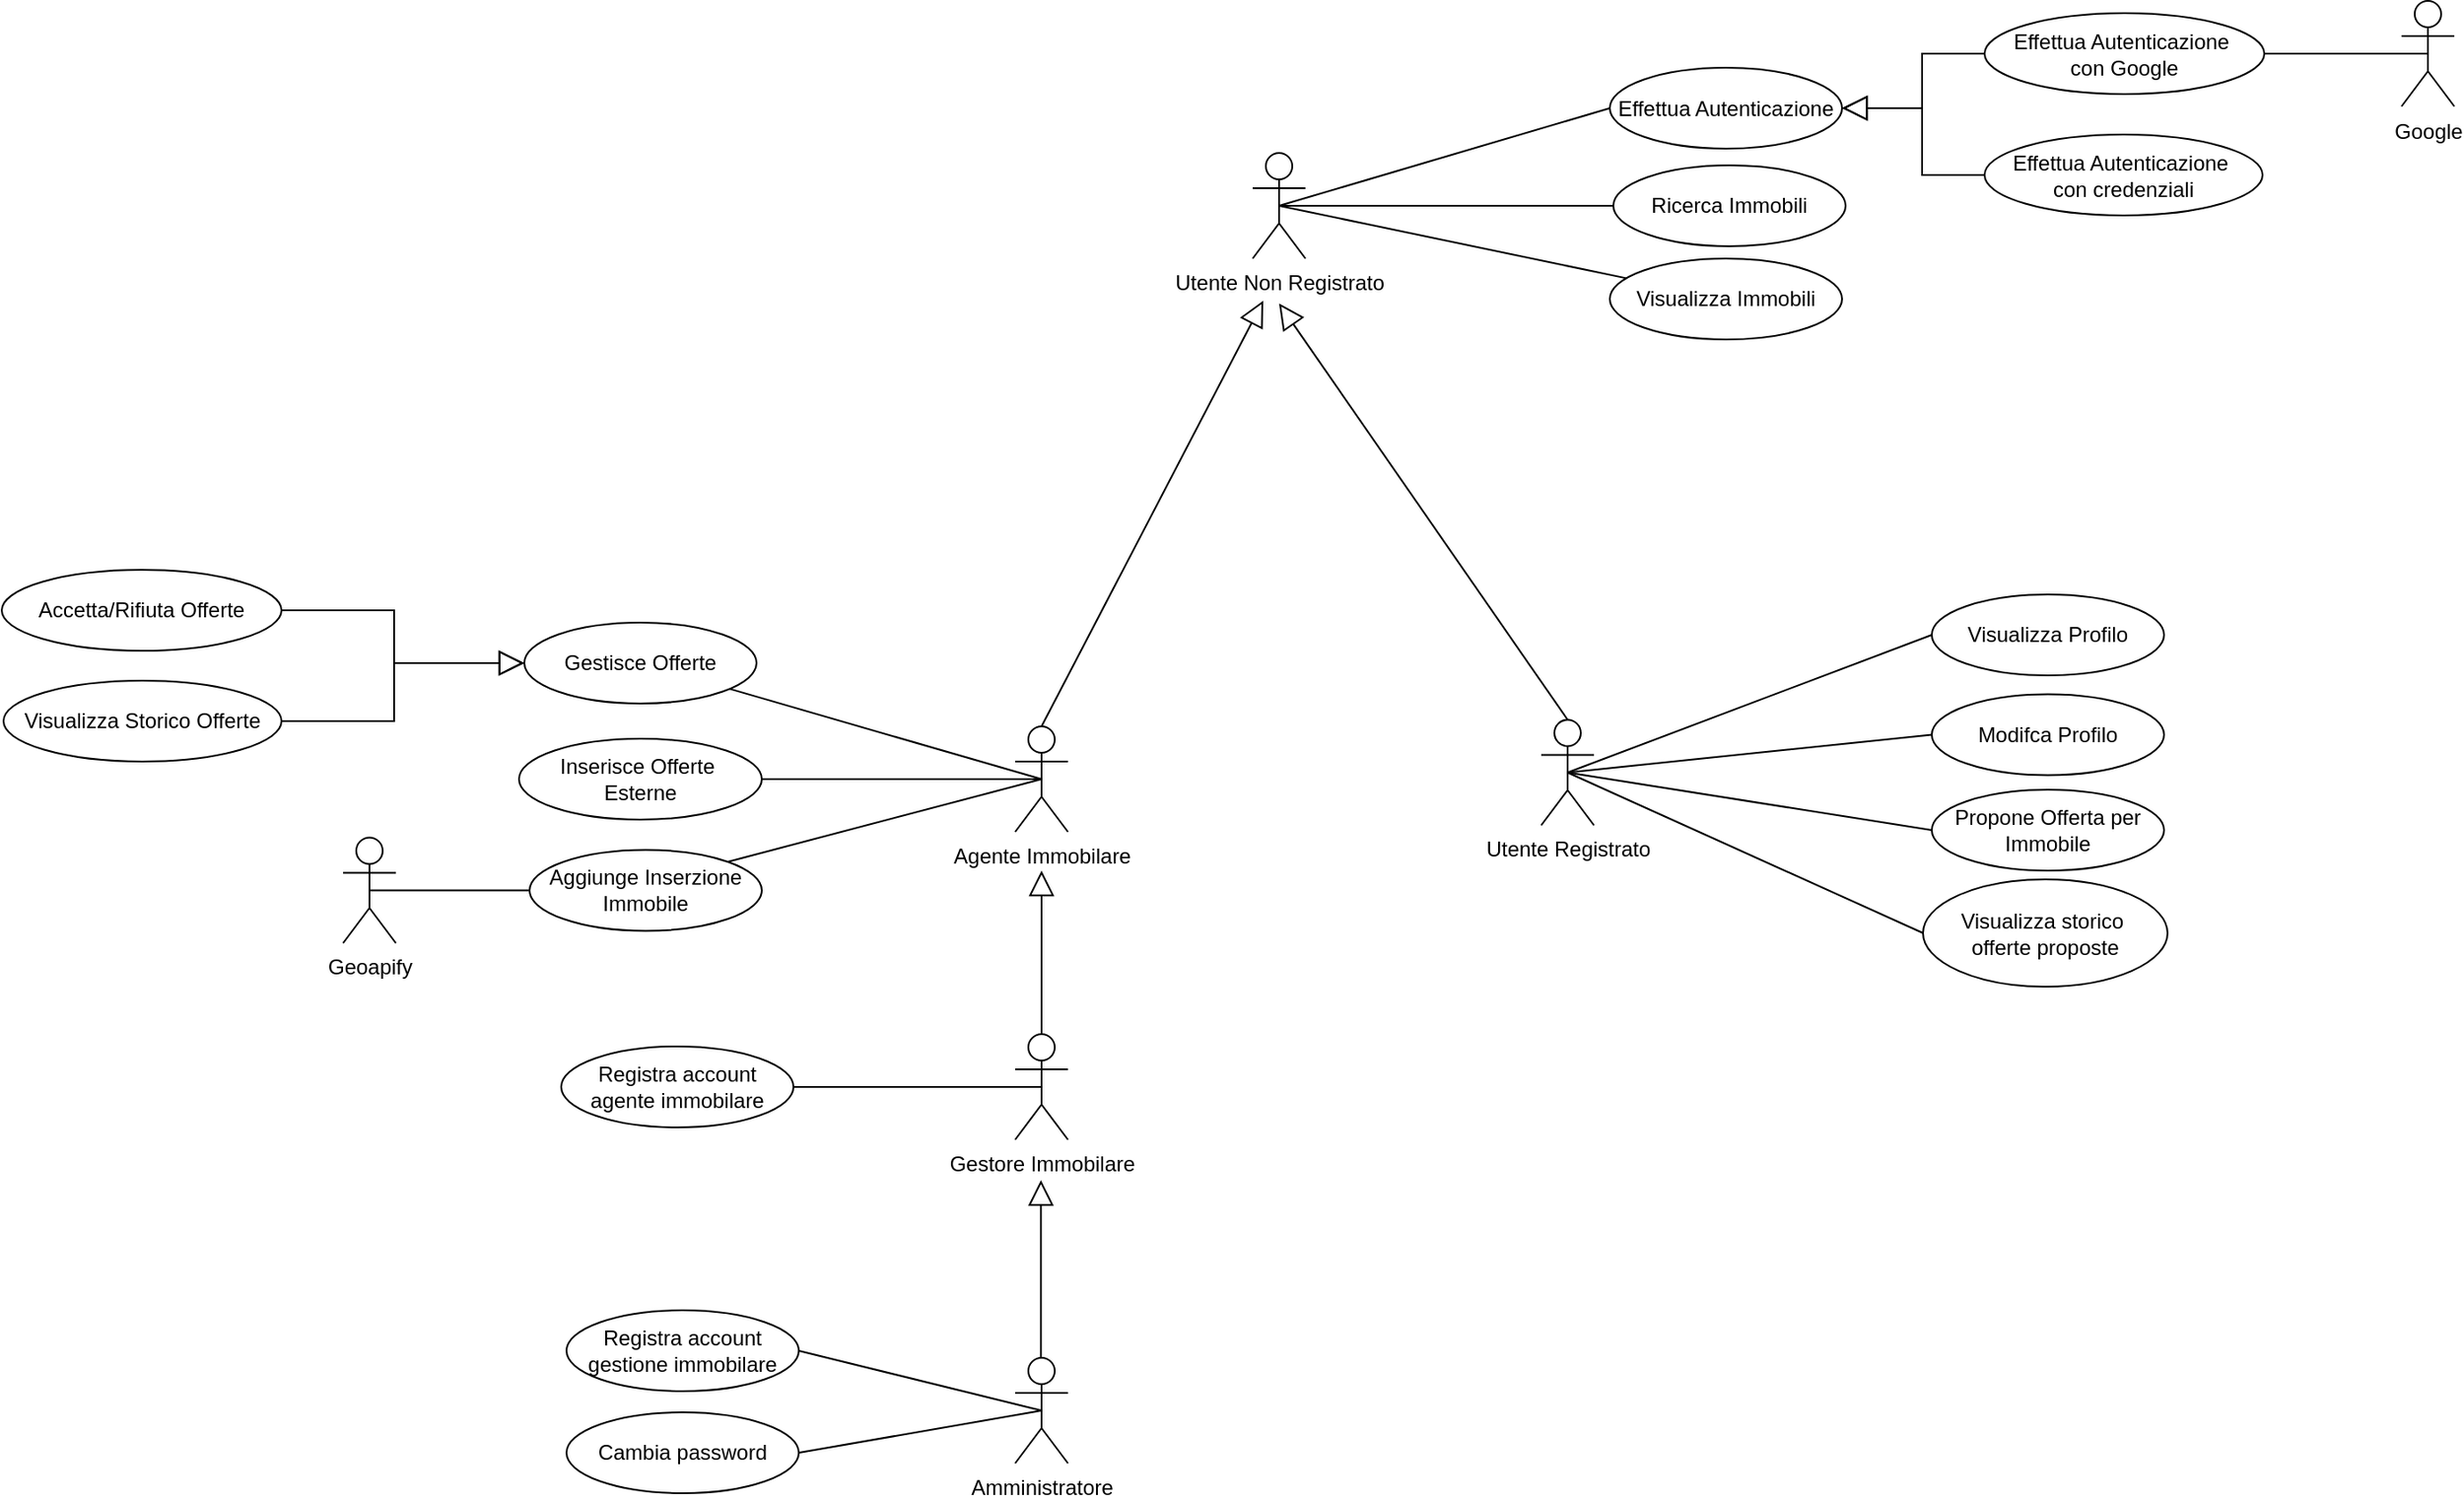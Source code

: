 <mxfile version="24.7.17" pages="3">
  <diagram name="v.1.0" id="U3Ethrib_to-rewBgai2">
    <mxGraphModel dx="1368" dy="1238" grid="0" gridSize="10" guides="1" tooltips="1" connect="1" arrows="1" fold="1" page="0" pageScale="1" pageWidth="827" pageHeight="1169" math="0" shadow="0">
      <root>
        <mxCell id="0" />
        <mxCell id="1" parent="0" />
        <mxCell id="orHUfnyb1fv-9ykqrMK_-23" style="rounded=0;orthogonalLoop=1;jettySize=auto;html=1;exitX=0.5;exitY=0.5;exitDx=0;exitDy=0;exitPerimeter=0;entryX=1;entryY=0.5;entryDx=0;entryDy=0;endArrow=none;endFill=0;" parent="1" source="orHUfnyb1fv-9ykqrMK_-1" target="orHUfnyb1fv-9ykqrMK_-21" edge="1">
          <mxGeometry relative="1" as="geometry" />
        </mxCell>
        <mxCell id="orHUfnyb1fv-9ykqrMK_-46" style="shape=connector;rounded=0;orthogonalLoop=1;jettySize=auto;html=1;exitX=0.5;exitY=0.5;exitDx=0;exitDy=0;exitPerimeter=0;entryX=1;entryY=0.5;entryDx=0;entryDy=0;labelBackgroundColor=default;strokeColor=default;align=center;verticalAlign=middle;fontFamily=Helvetica;fontSize=11;fontColor=default;endArrow=none;endFill=0;" parent="1" source="orHUfnyb1fv-9ykqrMK_-1" target="orHUfnyb1fv-9ykqrMK_-45" edge="1">
          <mxGeometry relative="1" as="geometry" />
        </mxCell>
        <mxCell id="orHUfnyb1fv-9ykqrMK_-1" value="Amministratore" style="shape=umlActor;verticalLabelPosition=bottom;verticalAlign=top;html=1;" parent="1" vertex="1">
          <mxGeometry x="601" y="618" width="30" height="60" as="geometry" />
        </mxCell>
        <mxCell id="orHUfnyb1fv-9ykqrMK_-39" style="shape=connector;rounded=0;orthogonalLoop=1;jettySize=auto;html=1;exitX=0.5;exitY=0.5;exitDx=0;exitDy=0;exitPerimeter=0;entryX=0;entryY=0.5;entryDx=0;entryDy=0;labelBackgroundColor=default;strokeColor=default;align=center;verticalAlign=middle;fontFamily=Helvetica;fontSize=11;fontColor=default;endArrow=none;endFill=0;" parent="1" source="orHUfnyb1fv-9ykqrMK_-2" target="orHUfnyb1fv-9ykqrMK_-10" edge="1">
          <mxGeometry relative="1" as="geometry" />
        </mxCell>
        <mxCell id="orHUfnyb1fv-9ykqrMK_-49" style="shape=connector;rounded=0;orthogonalLoop=1;jettySize=auto;html=1;exitX=0.5;exitY=0.5;exitDx=0;exitDy=0;exitPerimeter=0;entryX=0;entryY=0.5;entryDx=0;entryDy=0;labelBackgroundColor=default;strokeColor=default;align=center;verticalAlign=middle;fontFamily=Helvetica;fontSize=11;fontColor=default;endArrow=none;endFill=0;" parent="1" source="orHUfnyb1fv-9ykqrMK_-2" target="orHUfnyb1fv-9ykqrMK_-47" edge="1">
          <mxGeometry relative="1" as="geometry" />
        </mxCell>
        <mxCell id="orHUfnyb1fv-9ykqrMK_-50" style="shape=connector;rounded=0;orthogonalLoop=1;jettySize=auto;html=1;exitX=0.5;exitY=0.5;exitDx=0;exitDy=0;exitPerimeter=0;entryX=0;entryY=0.5;entryDx=0;entryDy=0;labelBackgroundColor=default;strokeColor=default;align=center;verticalAlign=middle;fontFamily=Helvetica;fontSize=11;fontColor=default;endArrow=none;endFill=0;" parent="1" source="orHUfnyb1fv-9ykqrMK_-2" target="orHUfnyb1fv-9ykqrMK_-48" edge="1">
          <mxGeometry relative="1" as="geometry" />
        </mxCell>
        <mxCell id="orHUfnyb1fv-9ykqrMK_-76" style="shape=connector;rounded=0;orthogonalLoop=1;jettySize=auto;html=1;labelBackgroundColor=default;strokeColor=default;align=center;verticalAlign=middle;fontFamily=Helvetica;fontSize=11;fontColor=default;endArrow=block;endFill=0;endSize=12;exitX=0.5;exitY=0;exitDx=0;exitDy=0;exitPerimeter=0;" parent="1" source="orHUfnyb1fv-9ykqrMK_-2" edge="1">
          <mxGeometry relative="1" as="geometry">
            <mxPoint x="751" y="18.571" as="targetPoint" />
          </mxGeometry>
        </mxCell>
        <mxCell id="orHUfnyb1fv-9ykqrMK_-2" value="Utente Registrato" style="shape=umlActor;verticalLabelPosition=bottom;verticalAlign=top;html=1;" parent="1" vertex="1">
          <mxGeometry x="900" y="255.25" width="30" height="60" as="geometry" />
        </mxCell>
        <mxCell id="orHUfnyb1fv-9ykqrMK_-26" style="shape=connector;rounded=0;orthogonalLoop=1;jettySize=auto;html=1;exitX=0.5;exitY=0.5;exitDx=0;exitDy=0;exitPerimeter=0;entryX=1;entryY=0;entryDx=0;entryDy=0;labelBackgroundColor=default;strokeColor=default;align=center;verticalAlign=middle;fontFamily=Helvetica;fontSize=11;fontColor=default;endArrow=none;endFill=0;" parent="1" source="orHUfnyb1fv-9ykqrMK_-3" target="orHUfnyb1fv-9ykqrMK_-11" edge="1">
          <mxGeometry relative="1" as="geometry" />
        </mxCell>
        <mxCell id="orHUfnyb1fv-9ykqrMK_-27" style="shape=connector;rounded=0;orthogonalLoop=1;jettySize=auto;html=1;exitX=0.5;exitY=0.5;exitDx=0;exitDy=0;exitPerimeter=0;labelBackgroundColor=default;strokeColor=default;align=center;verticalAlign=middle;fontFamily=Helvetica;fontSize=11;fontColor=default;endArrow=none;endFill=0;" parent="1" source="orHUfnyb1fv-9ykqrMK_-3" target="orHUfnyb1fv-9ykqrMK_-12" edge="1">
          <mxGeometry relative="1" as="geometry" />
        </mxCell>
        <mxCell id="orHUfnyb1fv-9ykqrMK_-3" value="Agente Immobilare" style="shape=umlActor;verticalLabelPosition=bottom;verticalAlign=top;html=1;" parent="1" vertex="1">
          <mxGeometry x="601" y="259" width="30" height="60" as="geometry" />
        </mxCell>
        <mxCell id="orHUfnyb1fv-9ykqrMK_-24" style="edgeStyle=orthogonalEdgeStyle;rounded=0;orthogonalLoop=1;jettySize=auto;html=1;exitX=0.5;exitY=0.5;exitDx=0;exitDy=0;exitPerimeter=0;entryX=1;entryY=0.5;entryDx=0;entryDy=0;endArrow=none;endFill=0;" parent="1" source="orHUfnyb1fv-9ykqrMK_-4" target="orHUfnyb1fv-9ykqrMK_-5" edge="1">
          <mxGeometry relative="1" as="geometry" />
        </mxCell>
        <mxCell id="orHUfnyb1fv-9ykqrMK_-29" style="edgeStyle=orthogonalEdgeStyle;shape=connector;rounded=0;orthogonalLoop=1;jettySize=auto;html=1;exitX=0.5;exitY=0;exitDx=0;exitDy=0;exitPerimeter=0;labelBackgroundColor=default;strokeColor=default;align=center;verticalAlign=middle;fontFamily=Helvetica;fontSize=11;fontColor=default;endArrow=block;endFill=0;endSize=12;" parent="1" source="orHUfnyb1fv-9ykqrMK_-4" edge="1">
          <mxGeometry relative="1" as="geometry">
            <mxPoint x="616" y="341" as="targetPoint" />
          </mxGeometry>
        </mxCell>
        <mxCell id="orHUfnyb1fv-9ykqrMK_-4" value="Gestore Immobilare" style="shape=umlActor;verticalLabelPosition=bottom;verticalAlign=top;html=1;" parent="1" vertex="1">
          <mxGeometry x="601" y="434" width="30" height="60" as="geometry" />
        </mxCell>
        <mxCell id="orHUfnyb1fv-9ykqrMK_-5" value="Registra account&lt;br&gt;agente immobilare" style="ellipse;html=1;whiteSpace=wrap;" parent="1" vertex="1">
          <mxGeometry x="343" y="441" width="132" height="46" as="geometry" />
        </mxCell>
        <mxCell id="orHUfnyb1fv-9ykqrMK_-10" value="Propone Offerta per Immobile" style="ellipse;html=1;whiteSpace=wrap;" parent="1" vertex="1">
          <mxGeometry x="1122" y="295" width="132" height="46" as="geometry" />
        </mxCell>
        <mxCell id="orHUfnyb1fv-9ykqrMK_-11" value="Aggiunge Inserzione&lt;br&gt;Immobile" style="ellipse;html=1;whiteSpace=wrap;" parent="1" vertex="1">
          <mxGeometry x="325" y="329.25" width="132" height="46" as="geometry" />
        </mxCell>
        <mxCell id="orHUfnyb1fv-9ykqrMK_-12" value="Gestisce Offerte" style="ellipse;html=1;whiteSpace=wrap;" parent="1" vertex="1">
          <mxGeometry x="322" y="200" width="132" height="46" as="geometry" />
        </mxCell>
        <mxCell id="orHUfnyb1fv-9ykqrMK_-21" value="Registra account&lt;br&gt;gestione immobilare" style="ellipse;html=1;whiteSpace=wrap;" parent="1" vertex="1">
          <mxGeometry x="346" y="591" width="132" height="46" as="geometry" />
        </mxCell>
        <mxCell id="orHUfnyb1fv-9ykqrMK_-31" style="edgeStyle=orthogonalEdgeStyle;shape=connector;rounded=0;orthogonalLoop=1;jettySize=auto;html=1;exitX=0.5;exitY=0;exitDx=0;exitDy=0;exitPerimeter=0;labelBackgroundColor=default;strokeColor=default;align=center;verticalAlign=middle;fontFamily=Helvetica;fontSize=11;fontColor=default;endArrow=block;endFill=0;endSize=12;" parent="1" edge="1">
          <mxGeometry relative="1" as="geometry">
            <mxPoint x="615.66" y="618" as="sourcePoint" />
            <mxPoint x="615.66" y="517" as="targetPoint" />
          </mxGeometry>
        </mxCell>
        <mxCell id="orHUfnyb1fv-9ykqrMK_-45" value="Cambia password" style="ellipse;html=1;whiteSpace=wrap;" parent="1" vertex="1">
          <mxGeometry x="346" y="649" width="132" height="46" as="geometry" />
        </mxCell>
        <mxCell id="orHUfnyb1fv-9ykqrMK_-47" value="Visualizza Profilo" style="ellipse;html=1;whiteSpace=wrap;" parent="1" vertex="1">
          <mxGeometry x="1122" y="184" width="132" height="46" as="geometry" />
        </mxCell>
        <mxCell id="orHUfnyb1fv-9ykqrMK_-48" value="Modifca Profilo" style="ellipse;html=1;whiteSpace=wrap;" parent="1" vertex="1">
          <mxGeometry x="1122" y="240.75" width="132" height="46" as="geometry" />
        </mxCell>
        <mxCell id="orHUfnyb1fv-9ykqrMK_-53" value="Geoapify" style="shape=umlActor;verticalLabelPosition=bottom;verticalAlign=top;html=1;" parent="1" vertex="1">
          <mxGeometry x="219" y="322.25" width="30" height="60" as="geometry" />
        </mxCell>
        <mxCell id="orHUfnyb1fv-9ykqrMK_-54" style="edgeStyle=orthogonalEdgeStyle;shape=connector;rounded=0;orthogonalLoop=1;jettySize=auto;html=1;exitX=0;exitY=0.5;exitDx=0;exitDy=0;entryX=0.5;entryY=0.5;entryDx=0;entryDy=0;entryPerimeter=0;labelBackgroundColor=default;strokeColor=default;align=center;verticalAlign=middle;fontFamily=Helvetica;fontSize=11;fontColor=default;endArrow=none;endFill=0;" parent="1" source="orHUfnyb1fv-9ykqrMK_-11" target="orHUfnyb1fv-9ykqrMK_-53" edge="1">
          <mxGeometry relative="1" as="geometry" />
        </mxCell>
        <mxCell id="orHUfnyb1fv-9ykqrMK_-62" value="Ricerca Immobili" style="ellipse;html=1;whiteSpace=wrap;" parent="1" vertex="1">
          <mxGeometry x="941" y="-60" width="132" height="46" as="geometry" />
        </mxCell>
        <mxCell id="orHUfnyb1fv-9ykqrMK_-63" value="Visualizza Immobili" style="ellipse;html=1;whiteSpace=wrap;" parent="1" vertex="1">
          <mxGeometry x="939" y="-7" width="132" height="46" as="geometry" />
        </mxCell>
        <mxCell id="orHUfnyb1fv-9ykqrMK_-73" style="shape=connector;rounded=0;orthogonalLoop=1;jettySize=auto;html=1;exitX=0.5;exitY=0.5;exitDx=0;exitDy=0;exitPerimeter=0;entryX=0;entryY=0.5;entryDx=0;entryDy=0;labelBackgroundColor=default;strokeColor=default;align=center;verticalAlign=middle;fontFamily=Helvetica;fontSize=11;fontColor=default;endArrow=none;endFill=0;" parent="1" source="orHUfnyb1fv-9ykqrMK_-64" target="orHUfnyb1fv-9ykqrMK_-65" edge="1">
          <mxGeometry relative="1" as="geometry" />
        </mxCell>
        <mxCell id="orHUfnyb1fv-9ykqrMK_-74" style="shape=connector;rounded=0;orthogonalLoop=1;jettySize=auto;html=1;exitX=0.5;exitY=0.5;exitDx=0;exitDy=0;exitPerimeter=0;entryX=0;entryY=0.5;entryDx=0;entryDy=0;labelBackgroundColor=default;strokeColor=default;align=center;verticalAlign=middle;fontFamily=Helvetica;fontSize=11;fontColor=default;endArrow=none;endFill=0;edgeStyle=orthogonalEdgeStyle;" parent="1" source="orHUfnyb1fv-9ykqrMK_-64" target="orHUfnyb1fv-9ykqrMK_-62" edge="1">
          <mxGeometry relative="1" as="geometry" />
        </mxCell>
        <mxCell id="orHUfnyb1fv-9ykqrMK_-75" style="shape=connector;rounded=0;orthogonalLoop=1;jettySize=auto;html=1;exitX=0.5;exitY=0.5;exitDx=0;exitDy=0;exitPerimeter=0;labelBackgroundColor=default;strokeColor=default;align=center;verticalAlign=middle;fontFamily=Helvetica;fontSize=11;fontColor=default;endArrow=none;endFill=0;" parent="1" source="orHUfnyb1fv-9ykqrMK_-64" target="orHUfnyb1fv-9ykqrMK_-63" edge="1">
          <mxGeometry relative="1" as="geometry" />
        </mxCell>
        <mxCell id="orHUfnyb1fv-9ykqrMK_-64" value="Utente Non Registrato" style="shape=umlActor;verticalLabelPosition=bottom;verticalAlign=top;html=1;" parent="1" vertex="1">
          <mxGeometry x="736" y="-67" width="30" height="60" as="geometry" />
        </mxCell>
        <mxCell id="orHUfnyb1fv-9ykqrMK_-65" value="Effettua Autenticazione" style="ellipse;html=1;whiteSpace=wrap;" parent="1" vertex="1">
          <mxGeometry x="939" y="-115.5" width="132" height="46" as="geometry" />
        </mxCell>
        <mxCell id="orHUfnyb1fv-9ykqrMK_-71" style="edgeStyle=orthogonalEdgeStyle;shape=connector;rounded=0;orthogonalLoop=1;jettySize=auto;html=1;exitX=0;exitY=0.5;exitDx=0;exitDy=0;entryX=1;entryY=0.5;entryDx=0;entryDy=0;labelBackgroundColor=default;strokeColor=default;align=center;verticalAlign=middle;fontFamily=Helvetica;fontSize=11;fontColor=default;endArrow=block;endFill=0;endSize=12;" parent="1" source="orHUfnyb1fv-9ykqrMK_-67" target="orHUfnyb1fv-9ykqrMK_-65" edge="1">
          <mxGeometry relative="1" as="geometry" />
        </mxCell>
        <mxCell id="orHUfnyb1fv-9ykqrMK_-67" value="Effettua Autenticazione&amp;nbsp;&lt;div&gt;con Google&lt;/div&gt;" style="ellipse;html=1;whiteSpace=wrap;" parent="1" vertex="1">
          <mxGeometry x="1152" y="-146.5" width="159" height="46" as="geometry" />
        </mxCell>
        <mxCell id="orHUfnyb1fv-9ykqrMK_-70" style="edgeStyle=orthogonalEdgeStyle;shape=connector;rounded=0;orthogonalLoop=1;jettySize=auto;html=1;exitX=0;exitY=0.5;exitDx=0;exitDy=0;entryX=1;entryY=0.5;entryDx=0;entryDy=0;labelBackgroundColor=default;strokeColor=default;align=center;verticalAlign=middle;fontFamily=Helvetica;fontSize=11;fontColor=default;endArrow=block;endFill=0;endSize=12;" parent="1" source="orHUfnyb1fv-9ykqrMK_-68" target="orHUfnyb1fv-9ykqrMK_-65" edge="1">
          <mxGeometry relative="1" as="geometry" />
        </mxCell>
        <mxCell id="orHUfnyb1fv-9ykqrMK_-68" value="Effettua Autenticazione&amp;nbsp;&lt;div&gt;con credenziali&lt;/div&gt;" style="ellipse;html=1;whiteSpace=wrap;" parent="1" vertex="1">
          <mxGeometry x="1152" y="-77.5" width="158" height="46" as="geometry" />
        </mxCell>
        <mxCell id="orHUfnyb1fv-9ykqrMK_-69" value="Google" style="shape=umlActor;verticalLabelPosition=bottom;verticalAlign=top;html=1;" parent="1" vertex="1">
          <mxGeometry x="1389" y="-153.5" width="30" height="60" as="geometry" />
        </mxCell>
        <mxCell id="orHUfnyb1fv-9ykqrMK_-72" style="edgeStyle=orthogonalEdgeStyle;shape=connector;rounded=0;orthogonalLoop=1;jettySize=auto;html=1;exitX=1;exitY=0.5;exitDx=0;exitDy=0;entryX=0.5;entryY=0.5;entryDx=0;entryDy=0;entryPerimeter=0;labelBackgroundColor=default;strokeColor=default;align=center;verticalAlign=middle;fontFamily=Helvetica;fontSize=11;fontColor=default;endArrow=none;endFill=0;" parent="1" source="orHUfnyb1fv-9ykqrMK_-67" target="orHUfnyb1fv-9ykqrMK_-69" edge="1">
          <mxGeometry relative="1" as="geometry" />
        </mxCell>
        <mxCell id="orHUfnyb1fv-9ykqrMK_-77" style="shape=connector;rounded=0;orthogonalLoop=1;jettySize=auto;html=1;labelBackgroundColor=default;strokeColor=default;align=center;verticalAlign=middle;fontFamily=Helvetica;fontSize=11;fontColor=default;endArrow=block;endFill=0;endSize=12;exitX=0.5;exitY=0;exitDx=0;exitDy=0;exitPerimeter=0;" parent="1" source="orHUfnyb1fv-9ykqrMK_-3" edge="1">
          <mxGeometry relative="1" as="geometry">
            <mxPoint x="742" y="17" as="targetPoint" />
          </mxGeometry>
        </mxCell>
        <mxCell id="LS56pDQFX7ovBf_QakEi-1" value="" style="endArrow=none;html=1;rounded=0;exitX=0.5;exitY=0.5;exitDx=0;exitDy=0;exitPerimeter=0;entryX=0;entryY=0.5;entryDx=0;entryDy=0;" parent="1" source="orHUfnyb1fv-9ykqrMK_-2" target="LS56pDQFX7ovBf_QakEi-2" edge="1">
          <mxGeometry width="50" height="50" relative="1" as="geometry">
            <mxPoint x="981" y="397" as="sourcePoint" />
            <mxPoint x="1127" y="375" as="targetPoint" />
          </mxGeometry>
        </mxCell>
        <mxCell id="LS56pDQFX7ovBf_QakEi-2" value="Visualizza storico&amp;nbsp;&lt;div&gt;offerte proposte&lt;/div&gt;" style="ellipse;html=1;whiteSpace=wrap;" parent="1" vertex="1">
          <mxGeometry x="1117" y="346" width="139" height="61" as="geometry" />
        </mxCell>
        <mxCell id="LS56pDQFX7ovBf_QakEi-7" value="Inserisce Offerte&amp;nbsp;&lt;div&gt;Esterne&lt;/div&gt;" style="ellipse;html=1;whiteSpace=wrap;" parent="1" vertex="1">
          <mxGeometry x="319" y="266" width="138" height="46" as="geometry" />
        </mxCell>
        <mxCell id="LS56pDQFX7ovBf_QakEi-8" value="" style="endArrow=none;html=1;rounded=0;exitX=1;exitY=0.5;exitDx=0;exitDy=0;entryX=0.5;entryY=0.5;entryDx=0;entryDy=0;entryPerimeter=0;" parent="1" source="LS56pDQFX7ovBf_QakEi-7" target="orHUfnyb1fv-9ykqrMK_-3" edge="1">
          <mxGeometry width="50" height="50" relative="1" as="geometry">
            <mxPoint x="500" y="344" as="sourcePoint" />
            <mxPoint x="550" y="294" as="targetPoint" />
          </mxGeometry>
        </mxCell>
        <mxCell id="LS56pDQFX7ovBf_QakEi-10" style="edgeStyle=orthogonalEdgeStyle;shape=connector;rounded=0;orthogonalLoop=1;jettySize=auto;html=1;exitX=1;exitY=0.5;exitDx=0;exitDy=0;entryX=0;entryY=0.5;entryDx=0;entryDy=0;labelBackgroundColor=default;strokeColor=default;align=center;verticalAlign=middle;fontFamily=Helvetica;fontSize=11;fontColor=default;endArrow=block;endFill=0;endSize=12;" parent="1" source="LS56pDQFX7ovBf_QakEi-11" target="orHUfnyb1fv-9ykqrMK_-12" edge="1">
          <mxGeometry relative="1" as="geometry">
            <mxPoint x="-56" y="302.25" as="targetPoint" />
          </mxGeometry>
        </mxCell>
        <mxCell id="LS56pDQFX7ovBf_QakEi-11" value="Accetta/Rifiuta Offerte" style="ellipse;html=1;whiteSpace=wrap;" parent="1" vertex="1">
          <mxGeometry x="25" y="170" width="159" height="46" as="geometry" />
        </mxCell>
        <mxCell id="LS56pDQFX7ovBf_QakEi-12" style="edgeStyle=orthogonalEdgeStyle;shape=connector;rounded=0;orthogonalLoop=1;jettySize=auto;html=1;exitX=1;exitY=0.5;exitDx=0;exitDy=0;entryX=0;entryY=0.5;entryDx=0;entryDy=0;labelBackgroundColor=default;strokeColor=default;align=center;verticalAlign=middle;fontFamily=Helvetica;fontSize=11;fontColor=default;endArrow=block;endFill=0;endSize=12;" parent="1" source="LS56pDQFX7ovBf_QakEi-13" target="orHUfnyb1fv-9ykqrMK_-12" edge="1">
          <mxGeometry relative="1" as="geometry">
            <mxPoint x="-56" y="302.25" as="targetPoint" />
          </mxGeometry>
        </mxCell>
        <mxCell id="LS56pDQFX7ovBf_QakEi-13" value="Visualizza Storico Offerte" style="ellipse;html=1;whiteSpace=wrap;" parent="1" vertex="1">
          <mxGeometry x="26" y="233" width="158" height="46" as="geometry" />
        </mxCell>
      </root>
    </mxGraphModel>
  </diagram>
  <diagram id="X8dwmm_3Igcw34j8R3av" name="v.1.1">
    <mxGraphModel dx="1368" dy="1238" grid="0" gridSize="10" guides="1" tooltips="1" connect="1" arrows="1" fold="1" page="0" pageScale="1" pageWidth="827" pageHeight="1169" math="0" shadow="0">
      <root>
        <mxCell id="0" />
        <mxCell id="1" parent="0" />
        <mxCell id="fztXzovCt0iAuotydGNK-1" style="rounded=0;orthogonalLoop=1;jettySize=auto;html=1;exitX=0.5;exitY=0.5;exitDx=0;exitDy=0;exitPerimeter=0;entryX=1;entryY=0.5;entryDx=0;entryDy=0;endArrow=none;endFill=0;" parent="1" source="fztXzovCt0iAuotydGNK-3" target="fztXzovCt0iAuotydGNK-19" edge="1">
          <mxGeometry relative="1" as="geometry" />
        </mxCell>
        <mxCell id="fztXzovCt0iAuotydGNK-2" style="shape=connector;rounded=0;orthogonalLoop=1;jettySize=auto;html=1;exitX=0.5;exitY=0.5;exitDx=0;exitDy=0;exitPerimeter=0;entryX=1;entryY=0.5;entryDx=0;entryDy=0;labelBackgroundColor=default;strokeColor=default;align=center;verticalAlign=middle;fontFamily=Helvetica;fontSize=11;fontColor=default;endArrow=none;endFill=0;" parent="1" source="fztXzovCt0iAuotydGNK-3" target="fztXzovCt0iAuotydGNK-21" edge="1">
          <mxGeometry relative="1" as="geometry" />
        </mxCell>
        <mxCell id="fztXzovCt0iAuotydGNK-3" value="Amministratore" style="shape=umlActor;verticalLabelPosition=bottom;verticalAlign=top;html=1;" parent="1" vertex="1">
          <mxGeometry x="601" y="618" width="30" height="60" as="geometry" />
        </mxCell>
        <mxCell id="fztXzovCt0iAuotydGNK-4" style="shape=connector;rounded=0;orthogonalLoop=1;jettySize=auto;html=1;exitX=0.5;exitY=0.5;exitDx=0;exitDy=0;exitPerimeter=0;entryX=0;entryY=0.5;entryDx=0;entryDy=0;labelBackgroundColor=default;strokeColor=default;align=center;verticalAlign=middle;fontFamily=Helvetica;fontSize=11;fontColor=default;endArrow=none;endFill=0;" parent="1" source="fztXzovCt0iAuotydGNK-48" target="fztXzovCt0iAuotydGNK-16" edge="1">
          <mxGeometry relative="1" as="geometry" />
        </mxCell>
        <mxCell id="fztXzovCt0iAuotydGNK-5" style="shape=connector;rounded=0;orthogonalLoop=1;jettySize=auto;html=1;exitX=0.5;exitY=0.5;exitDx=0;exitDy=0;exitPerimeter=0;entryX=0;entryY=0.5;entryDx=0;entryDy=0;labelBackgroundColor=default;strokeColor=default;align=center;verticalAlign=middle;fontFamily=Helvetica;fontSize=11;fontColor=default;endArrow=none;endFill=0;" parent="1" source="fztXzovCt0iAuotydGNK-8" target="fztXzovCt0iAuotydGNK-22" edge="1">
          <mxGeometry relative="1" as="geometry" />
        </mxCell>
        <mxCell id="fztXzovCt0iAuotydGNK-6" style="shape=connector;rounded=0;orthogonalLoop=1;jettySize=auto;html=1;exitX=0.5;exitY=0.5;exitDx=0;exitDy=0;exitPerimeter=0;entryX=0;entryY=0.5;entryDx=0;entryDy=0;labelBackgroundColor=default;strokeColor=default;align=center;verticalAlign=middle;fontFamily=Helvetica;fontSize=11;fontColor=default;endArrow=none;endFill=0;" parent="1" source="fztXzovCt0iAuotydGNK-8" target="fztXzovCt0iAuotydGNK-23" edge="1">
          <mxGeometry relative="1" as="geometry" />
        </mxCell>
        <mxCell id="fztXzovCt0iAuotydGNK-7" style="shape=connector;rounded=0;orthogonalLoop=1;jettySize=auto;html=1;labelBackgroundColor=default;strokeColor=default;align=center;verticalAlign=middle;fontFamily=Helvetica;fontSize=11;fontColor=default;endArrow=block;endFill=0;endSize=12;exitX=0.5;exitY=0;exitDx=0;exitDy=0;exitPerimeter=0;" parent="1" source="fztXzovCt0iAuotydGNK-48" edge="1">
          <mxGeometry relative="1" as="geometry">
            <mxPoint x="885" y="223.38" as="targetPoint" />
            <mxPoint x="739" y="529.38" as="sourcePoint" />
          </mxGeometry>
        </mxCell>
        <mxCell id="fztXzovCt0iAuotydGNK-8" value="Utente Registrato" style="shape=umlActor;verticalLabelPosition=bottom;verticalAlign=top;html=1;" parent="1" vertex="1">
          <mxGeometry x="601" y="-43" width="30" height="60" as="geometry" />
        </mxCell>
        <mxCell id="fztXzovCt0iAuotydGNK-9" style="shape=connector;rounded=0;orthogonalLoop=1;jettySize=auto;html=1;exitX=0.5;exitY=0.5;exitDx=0;exitDy=0;exitPerimeter=0;entryX=1;entryY=0;entryDx=0;entryDy=0;labelBackgroundColor=default;strokeColor=default;align=center;verticalAlign=middle;fontFamily=Helvetica;fontSize=11;fontColor=default;endArrow=none;endFill=0;" parent="1" source="fztXzovCt0iAuotydGNK-11" target="fztXzovCt0iAuotydGNK-17" edge="1">
          <mxGeometry relative="1" as="geometry" />
        </mxCell>
        <mxCell id="fztXzovCt0iAuotydGNK-10" style="shape=connector;rounded=0;orthogonalLoop=1;jettySize=auto;html=1;exitX=0.5;exitY=0.5;exitDx=0;exitDy=0;exitPerimeter=0;labelBackgroundColor=default;strokeColor=default;align=center;verticalAlign=middle;fontFamily=Helvetica;fontSize=11;fontColor=default;endArrow=none;endFill=0;" parent="1" source="fztXzovCt0iAuotydGNK-11" target="fztXzovCt0iAuotydGNK-18" edge="1">
          <mxGeometry relative="1" as="geometry" />
        </mxCell>
        <mxCell id="fztXzovCt0iAuotydGNK-11" value="Agente Immobilare" style="shape=umlActor;verticalLabelPosition=bottom;verticalAlign=top;html=1;" parent="1" vertex="1">
          <mxGeometry x="601" y="259" width="30" height="60" as="geometry" />
        </mxCell>
        <mxCell id="fztXzovCt0iAuotydGNK-12" style="edgeStyle=orthogonalEdgeStyle;rounded=0;orthogonalLoop=1;jettySize=auto;html=1;exitX=0.5;exitY=0.5;exitDx=0;exitDy=0;exitPerimeter=0;entryX=1;entryY=0.5;entryDx=0;entryDy=0;endArrow=none;endFill=0;" parent="1" source="fztXzovCt0iAuotydGNK-14" target="fztXzovCt0iAuotydGNK-15" edge="1">
          <mxGeometry relative="1" as="geometry" />
        </mxCell>
        <mxCell id="fztXzovCt0iAuotydGNK-13" style="edgeStyle=orthogonalEdgeStyle;shape=connector;rounded=0;orthogonalLoop=1;jettySize=auto;html=1;exitX=0.5;exitY=0;exitDx=0;exitDy=0;exitPerimeter=0;labelBackgroundColor=default;strokeColor=default;align=center;verticalAlign=middle;fontFamily=Helvetica;fontSize=11;fontColor=default;endArrow=block;endFill=0;endSize=12;" parent="1" source="fztXzovCt0iAuotydGNK-14" edge="1">
          <mxGeometry relative="1" as="geometry">
            <mxPoint x="616" y="341" as="targetPoint" />
          </mxGeometry>
        </mxCell>
        <mxCell id="fztXzovCt0iAuotydGNK-14" value="Gestore Immobilare" style="shape=umlActor;verticalLabelPosition=bottom;verticalAlign=top;html=1;" parent="1" vertex="1">
          <mxGeometry x="601" y="434" width="30" height="60" as="geometry" />
        </mxCell>
        <mxCell id="fztXzovCt0iAuotydGNK-15" value="Registra account&lt;br&gt;agente immobilare" style="ellipse;html=1;whiteSpace=wrap;" parent="1" vertex="1">
          <mxGeometry x="343" y="441" width="132" height="46" as="geometry" />
        </mxCell>
        <mxCell id="fztXzovCt0iAuotydGNK-16" value="Propone Offerta per Immobile" style="ellipse;html=1;whiteSpace=wrap;" parent="1" vertex="1">
          <mxGeometry x="970" y="378.75" width="132" height="46" as="geometry" />
        </mxCell>
        <mxCell id="fztXzovCt0iAuotydGNK-17" value="Aggiunge Inserzione&lt;br&gt;Immobile" style="ellipse;html=1;whiteSpace=wrap;" parent="1" vertex="1">
          <mxGeometry x="325" y="329.25" width="132" height="46" as="geometry" />
        </mxCell>
        <mxCell id="fztXzovCt0iAuotydGNK-18" value="Gestisce Offerte" style="ellipse;html=1;whiteSpace=wrap;" parent="1" vertex="1">
          <mxGeometry x="322" y="200" width="132" height="46" as="geometry" />
        </mxCell>
        <mxCell id="fztXzovCt0iAuotydGNK-19" value="Registra account&lt;br&gt;gestione immobilare" style="ellipse;html=1;whiteSpace=wrap;" parent="1" vertex="1">
          <mxGeometry x="346" y="591" width="132" height="46" as="geometry" />
        </mxCell>
        <mxCell id="fztXzovCt0iAuotydGNK-20" style="edgeStyle=orthogonalEdgeStyle;shape=connector;rounded=0;orthogonalLoop=1;jettySize=auto;html=1;exitX=0.5;exitY=0;exitDx=0;exitDy=0;exitPerimeter=0;labelBackgroundColor=default;strokeColor=default;align=center;verticalAlign=middle;fontFamily=Helvetica;fontSize=11;fontColor=default;endArrow=block;endFill=0;endSize=12;" parent="1" edge="1">
          <mxGeometry relative="1" as="geometry">
            <mxPoint x="615.66" y="618" as="sourcePoint" />
            <mxPoint x="615.66" y="517" as="targetPoint" />
          </mxGeometry>
        </mxCell>
        <mxCell id="fztXzovCt0iAuotydGNK-21" value="Cambia password" style="ellipse;html=1;whiteSpace=wrap;" parent="1" vertex="1">
          <mxGeometry x="346" y="649" width="132" height="46" as="geometry" />
        </mxCell>
        <mxCell id="fztXzovCt0iAuotydGNK-22" value="Visualizza Profilo" style="ellipse;html=1;whiteSpace=wrap;" parent="1" vertex="1">
          <mxGeometry x="682" y="-63" width="132" height="46" as="geometry" />
        </mxCell>
        <mxCell id="fztXzovCt0iAuotydGNK-23" value="Modifca Profilo" style="ellipse;html=1;whiteSpace=wrap;" parent="1" vertex="1">
          <mxGeometry x="682" y="-9" width="132" height="46" as="geometry" />
        </mxCell>
        <mxCell id="fztXzovCt0iAuotydGNK-24" value="Geoapify" style="shape=umlActor;verticalLabelPosition=bottom;verticalAlign=top;html=1;" parent="1" vertex="1">
          <mxGeometry x="219" y="322.25" width="30" height="60" as="geometry" />
        </mxCell>
        <mxCell id="fztXzovCt0iAuotydGNK-25" style="edgeStyle=orthogonalEdgeStyle;shape=connector;rounded=0;orthogonalLoop=1;jettySize=auto;html=1;exitX=0;exitY=0.5;exitDx=0;exitDy=0;entryX=0.5;entryY=0.5;entryDx=0;entryDy=0;entryPerimeter=0;labelBackgroundColor=default;strokeColor=default;align=center;verticalAlign=middle;fontFamily=Helvetica;fontSize=11;fontColor=default;endArrow=none;endFill=0;" parent="1" source="fztXzovCt0iAuotydGNK-17" target="fztXzovCt0iAuotydGNK-24" edge="1">
          <mxGeometry relative="1" as="geometry" />
        </mxCell>
        <mxCell id="fztXzovCt0iAuotydGNK-26" value="Ricerca Immobili" style="ellipse;html=1;whiteSpace=wrap;" parent="1" vertex="1">
          <mxGeometry x="1075" y="146.88" width="132" height="46" as="geometry" />
        </mxCell>
        <mxCell id="fztXzovCt0iAuotydGNK-27" value="Visualizza Immobili" style="ellipse;html=1;whiteSpace=wrap;" parent="1" vertex="1">
          <mxGeometry x="1073" y="199.88" width="132" height="46" as="geometry" />
        </mxCell>
        <mxCell id="fztXzovCt0iAuotydGNK-28" style="shape=connector;rounded=0;orthogonalLoop=1;jettySize=auto;html=1;exitX=0.5;exitY=0.5;exitDx=0;exitDy=0;exitPerimeter=0;entryX=0;entryY=0.5;entryDx=0;entryDy=0;labelBackgroundColor=default;strokeColor=default;align=center;verticalAlign=middle;fontFamily=Helvetica;fontSize=11;fontColor=default;endArrow=none;endFill=0;" parent="1" source="fztXzovCt0iAuotydGNK-31" target="fztXzovCt0iAuotydGNK-32" edge="1">
          <mxGeometry relative="1" as="geometry" />
        </mxCell>
        <mxCell id="fztXzovCt0iAuotydGNK-29" style="shape=connector;rounded=0;orthogonalLoop=1;jettySize=auto;html=1;exitX=0.5;exitY=0.5;exitDx=0;exitDy=0;exitPerimeter=0;entryX=0;entryY=0.5;entryDx=0;entryDy=0;labelBackgroundColor=default;strokeColor=default;align=center;verticalAlign=middle;fontFamily=Helvetica;fontSize=11;fontColor=default;endArrow=none;endFill=0;edgeStyle=orthogonalEdgeStyle;" parent="1" source="fztXzovCt0iAuotydGNK-31" target="fztXzovCt0iAuotydGNK-26" edge="1">
          <mxGeometry relative="1" as="geometry" />
        </mxCell>
        <mxCell id="fztXzovCt0iAuotydGNK-30" style="shape=connector;rounded=0;orthogonalLoop=1;jettySize=auto;html=1;exitX=0.5;exitY=0.5;exitDx=0;exitDy=0;exitPerimeter=0;labelBackgroundColor=default;strokeColor=default;align=center;verticalAlign=middle;fontFamily=Helvetica;fontSize=11;fontColor=default;endArrow=none;endFill=0;" parent="1" source="fztXzovCt0iAuotydGNK-31" target="fztXzovCt0iAuotydGNK-27" edge="1">
          <mxGeometry relative="1" as="geometry" />
        </mxCell>
        <mxCell id="fztXzovCt0iAuotydGNK-31" value="Utente Non Registrato" style="shape=umlActor;verticalLabelPosition=bottom;verticalAlign=top;html=1;" parent="1" vertex="1">
          <mxGeometry x="870" y="139.88" width="30" height="60" as="geometry" />
        </mxCell>
        <mxCell id="fztXzovCt0iAuotydGNK-32" value="Effettua Autenticazione" style="ellipse;html=1;whiteSpace=wrap;" parent="1" vertex="1">
          <mxGeometry x="1073" y="91.38" width="132" height="46" as="geometry" />
        </mxCell>
        <mxCell id="fztXzovCt0iAuotydGNK-33" style="edgeStyle=orthogonalEdgeStyle;shape=connector;rounded=0;orthogonalLoop=1;jettySize=auto;html=1;exitX=0;exitY=0.5;exitDx=0;exitDy=0;entryX=1;entryY=0.5;entryDx=0;entryDy=0;labelBackgroundColor=default;strokeColor=default;align=center;verticalAlign=middle;fontFamily=Helvetica;fontSize=11;fontColor=default;endArrow=block;endFill=0;endSize=12;" parent="1" source="fztXzovCt0iAuotydGNK-34" target="fztXzovCt0iAuotydGNK-32" edge="1">
          <mxGeometry relative="1" as="geometry" />
        </mxCell>
        <mxCell id="fztXzovCt0iAuotydGNK-34" value="Effettua Autenticazione&amp;nbsp;&lt;div&gt;con Google&lt;/div&gt;" style="ellipse;html=1;whiteSpace=wrap;" parent="1" vertex="1">
          <mxGeometry x="1286" y="60.38" width="159" height="46" as="geometry" />
        </mxCell>
        <mxCell id="fztXzovCt0iAuotydGNK-35" style="edgeStyle=orthogonalEdgeStyle;shape=connector;rounded=0;orthogonalLoop=1;jettySize=auto;html=1;exitX=0;exitY=0.5;exitDx=0;exitDy=0;entryX=1;entryY=0.5;entryDx=0;entryDy=0;labelBackgroundColor=default;strokeColor=default;align=center;verticalAlign=middle;fontFamily=Helvetica;fontSize=11;fontColor=default;endArrow=block;endFill=0;endSize=12;" parent="1" source="fztXzovCt0iAuotydGNK-36" target="fztXzovCt0iAuotydGNK-32" edge="1">
          <mxGeometry relative="1" as="geometry" />
        </mxCell>
        <mxCell id="fztXzovCt0iAuotydGNK-36" value="Effettua Autenticazione&amp;nbsp;&lt;div&gt;con credenziali&lt;/div&gt;" style="ellipse;html=1;whiteSpace=wrap;" parent="1" vertex="1">
          <mxGeometry x="1286" y="129.38" width="158" height="46" as="geometry" />
        </mxCell>
        <mxCell id="fztXzovCt0iAuotydGNK-37" value="Google" style="shape=umlActor;verticalLabelPosition=bottom;verticalAlign=top;html=1;" parent="1" vertex="1">
          <mxGeometry x="1523" y="53.38" width="30" height="60" as="geometry" />
        </mxCell>
        <mxCell id="fztXzovCt0iAuotydGNK-38" style="edgeStyle=orthogonalEdgeStyle;shape=connector;rounded=0;orthogonalLoop=1;jettySize=auto;html=1;exitX=1;exitY=0.5;exitDx=0;exitDy=0;entryX=0.5;entryY=0.5;entryDx=0;entryDy=0;entryPerimeter=0;labelBackgroundColor=default;strokeColor=default;align=center;verticalAlign=middle;fontFamily=Helvetica;fontSize=11;fontColor=default;endArrow=none;endFill=0;" parent="1" source="fztXzovCt0iAuotydGNK-34" target="fztXzovCt0iAuotydGNK-37" edge="1">
          <mxGeometry relative="1" as="geometry" />
        </mxCell>
        <mxCell id="fztXzovCt0iAuotydGNK-39" style="shape=connector;rounded=0;orthogonalLoop=1;jettySize=auto;html=1;labelBackgroundColor=default;strokeColor=default;align=center;verticalAlign=middle;fontFamily=Helvetica;fontSize=11;fontColor=default;endArrow=block;endFill=0;endSize=12;exitX=0.5;exitY=0;exitDx=0;exitDy=0;exitPerimeter=0;" parent="1" source="fztXzovCt0iAuotydGNK-11" edge="1">
          <mxGeometry relative="1" as="geometry">
            <mxPoint x="616" y="40" as="targetPoint" />
          </mxGeometry>
        </mxCell>
        <mxCell id="fztXzovCt0iAuotydGNK-40" value="" style="endArrow=none;html=1;rounded=0;exitX=0.5;exitY=0.5;exitDx=0;exitDy=0;exitPerimeter=0;entryX=0;entryY=1;entryDx=0;entryDy=0;" parent="1" source="fztXzovCt0iAuotydGNK-48" target="fztXzovCt0iAuotydGNK-41" edge="1">
          <mxGeometry width="50" height="50" relative="1" as="geometry">
            <mxPoint x="851" y="676.63" as="sourcePoint" />
            <mxPoint x="997" y="654.63" as="targetPoint" />
          </mxGeometry>
        </mxCell>
        <mxCell id="fztXzovCt0iAuotydGNK-41" value="Visualizza storico&amp;nbsp;&lt;div&gt;offerte proposte&lt;/div&gt;" style="ellipse;html=1;whiteSpace=wrap;" parent="1" vertex="1">
          <mxGeometry x="950" y="325.75" width="140.5" height="53" as="geometry" />
        </mxCell>
        <mxCell id="fztXzovCt0iAuotydGNK-42" value="Inserisce Offerte&amp;nbsp;&lt;div&gt;Esterne&lt;/div&gt;" style="ellipse;html=1;whiteSpace=wrap;" parent="1" vertex="1">
          <mxGeometry x="319" y="266" width="138" height="46" as="geometry" />
        </mxCell>
        <mxCell id="fztXzovCt0iAuotydGNK-43" value="" style="endArrow=none;html=1;rounded=0;exitX=1;exitY=0.5;exitDx=0;exitDy=0;entryX=0.5;entryY=0.5;entryDx=0;entryDy=0;entryPerimeter=0;" parent="1" source="fztXzovCt0iAuotydGNK-42" target="fztXzovCt0iAuotydGNK-11" edge="1">
          <mxGeometry width="50" height="50" relative="1" as="geometry">
            <mxPoint x="500" y="344" as="sourcePoint" />
            <mxPoint x="550" y="294" as="targetPoint" />
          </mxGeometry>
        </mxCell>
        <mxCell id="fztXzovCt0iAuotydGNK-44" style="edgeStyle=orthogonalEdgeStyle;shape=connector;rounded=0;orthogonalLoop=1;jettySize=auto;html=1;exitX=1;exitY=0.5;exitDx=0;exitDy=0;entryX=0;entryY=0.5;entryDx=0;entryDy=0;labelBackgroundColor=default;strokeColor=default;align=center;verticalAlign=middle;fontFamily=Helvetica;fontSize=11;fontColor=default;endArrow=block;endFill=0;endSize=12;" parent="1" source="fztXzovCt0iAuotydGNK-45" target="fztXzovCt0iAuotydGNK-18" edge="1">
          <mxGeometry relative="1" as="geometry">
            <mxPoint x="-56" y="302.25" as="targetPoint" />
          </mxGeometry>
        </mxCell>
        <mxCell id="fztXzovCt0iAuotydGNK-45" value="Accetta/Rifiuta Offerte" style="ellipse;html=1;whiteSpace=wrap;" parent="1" vertex="1">
          <mxGeometry x="26" y="200" width="159" height="46" as="geometry" />
        </mxCell>
        <mxCell id="fztXzovCt0iAuotydGNK-46" style="edgeStyle=orthogonalEdgeStyle;shape=connector;rounded=0;orthogonalLoop=1;jettySize=auto;html=1;exitX=1;exitY=0.5;exitDx=0;exitDy=0;entryX=0;entryY=0.5;entryDx=0;entryDy=0;labelBackgroundColor=default;strokeColor=default;align=center;verticalAlign=middle;fontFamily=Helvetica;fontSize=11;fontColor=default;endArrow=block;endFill=0;endSize=12;" parent="1" source="fztXzovCt0iAuotydGNK-47" target="fztXzovCt0iAuotydGNK-18" edge="1">
          <mxGeometry relative="1" as="geometry">
            <mxPoint x="-56" y="302.25" as="targetPoint" />
          </mxGeometry>
        </mxCell>
        <mxCell id="fztXzovCt0iAuotydGNK-47" value="Visualizza Storico Offerte" style="ellipse;html=1;whiteSpace=wrap;" parent="1" vertex="1">
          <mxGeometry x="26" y="259" width="158" height="46" as="geometry" />
        </mxCell>
        <mxCell id="fztXzovCt0iAuotydGNK-48" value="Utente Online" style="shape=umlActor;verticalLabelPosition=bottom;verticalAlign=top;html=1;" parent="1" vertex="1">
          <mxGeometry x="870" y="399.63" width="30" height="60" as="geometry" />
        </mxCell>
        <mxCell id="fztXzovCt0iAuotydGNK-50" style="shape=connector;rounded=0;orthogonalLoop=1;jettySize=auto;html=1;labelBackgroundColor=default;strokeColor=default;align=center;verticalAlign=middle;fontFamily=Helvetica;fontSize=11;fontColor=default;endArrow=block;endFill=0;endSize=12;exitX=0.25;exitY=0.1;exitDx=0;exitDy=0;exitPerimeter=0;" parent="1" source="fztXzovCt0iAuotydGNK-48" edge="1">
          <mxGeometry relative="1" as="geometry">
            <mxPoint x="660" y="40" as="targetPoint" />
            <mxPoint x="909" y="246" as="sourcePoint" />
          </mxGeometry>
        </mxCell>
        <mxCell id="fztXzovCt0iAuotydGNK-52" value="Visualizza immobili preferiti" style="ellipse;html=1;whiteSpace=wrap;" parent="1" vertex="1">
          <mxGeometry x="970" y="424.75" width="140.5" height="47.25" as="geometry" />
        </mxCell>
        <mxCell id="fztXzovCt0iAuotydGNK-54" value="" style="endArrow=none;html=1;rounded=0;entryX=0;entryY=0.5;entryDx=0;entryDy=0;exitX=0.5;exitY=0.5;exitDx=0;exitDy=0;exitPerimeter=0;" parent="1" source="fztXzovCt0iAuotydGNK-48" target="fztXzovCt0iAuotydGNK-52" edge="1">
          <mxGeometry width="50" height="50" relative="1" as="geometry">
            <mxPoint x="870" y="403.38" as="sourcePoint" />
            <mxPoint x="920" y="353.38" as="targetPoint" />
          </mxGeometry>
        </mxCell>
        <mxCell id="fztXzovCt0iAuotydGNK-55" value="Invia una controproposta" style="ellipse;html=1;whiteSpace=wrap;" parent="1" vertex="1">
          <mxGeometry x="25" y="140" width="159" height="46" as="geometry" />
        </mxCell>
        <mxCell id="fztXzovCt0iAuotydGNK-60" style="edgeStyle=orthogonalEdgeStyle;shape=connector;rounded=0;orthogonalLoop=1;jettySize=auto;html=1;exitX=1;exitY=0.5;exitDx=0;exitDy=0;entryX=0;entryY=0.5;entryDx=0;entryDy=0;labelBackgroundColor=default;strokeColor=default;align=center;verticalAlign=middle;fontFamily=Helvetica;fontSize=11;fontColor=default;endArrow=block;endFill=0;endSize=12;" parent="1" source="fztXzovCt0iAuotydGNK-55" target="fztXzovCt0iAuotydGNK-18" edge="1">
          <mxGeometry relative="1" as="geometry">
            <mxPoint x="291" y="110" as="sourcePoint" />
            <mxPoint x="210" y="141" as="targetPoint" />
          </mxGeometry>
        </mxCell>
        <mxCell id="fztXzovCt0iAuotydGNK-61" value="Salva immobili nei preferiti" style="ellipse;html=1;whiteSpace=wrap;" parent="1" vertex="1">
          <mxGeometry x="950" y="472" width="140" height="58" as="geometry" />
        </mxCell>
        <mxCell id="fztXzovCt0iAuotydGNK-62" value="" style="endArrow=none;html=1;rounded=0;entryX=0;entryY=0;entryDx=0;entryDy=0;exitX=0.5;exitY=0.5;exitDx=0;exitDy=0;exitPerimeter=0;" parent="1" source="fztXzovCt0iAuotydGNK-48" target="fztXzovCt0iAuotydGNK-61" edge="1">
          <mxGeometry width="50" height="50" relative="1" as="geometry">
            <mxPoint x="910" y="410" as="sourcePoint" />
            <mxPoint x="960" y="360" as="targetPoint" />
          </mxGeometry>
        </mxCell>
        <mxCell id="fztXzovCt0iAuotydGNK-63" value="Effettua Login con credenziali aziendali" style="ellipse;html=1;whiteSpace=wrap;" parent="1" vertex="1">
          <mxGeometry x="319" y="137.38" width="132" height="46" as="geometry" />
        </mxCell>
        <mxCell id="fztXzovCt0iAuotydGNK-65" value="" style="endArrow=none;html=1;rounded=0;exitX=0.5;exitY=0.5;exitDx=0;exitDy=0;exitPerimeter=0;entryX=1;entryY=1;entryDx=0;entryDy=0;" parent="1" source="fztXzovCt0iAuotydGNK-11" target="fztXzovCt0iAuotydGNK-63" edge="1">
          <mxGeometry width="50" height="50" relative="1" as="geometry">
            <mxPoint x="640" y="300" as="sourcePoint" />
            <mxPoint x="690" y="250" as="targetPoint" />
          </mxGeometry>
        </mxCell>
      </root>
    </mxGraphModel>
  </diagram>
  <diagram id="WXF8Jul1llmjthqhNF3P" name="v.1.2">
    <mxGraphModel dx="3840" dy="2262" grid="0" gridSize="10" guides="1" tooltips="1" connect="1" arrows="1" fold="1" page="0" pageScale="1" pageWidth="827" pageHeight="1169" math="0" shadow="0">
      <root>
        <mxCell id="0" />
        <mxCell id="1" parent="0" />
        <mxCell id="1bT-ddVStwbUIZaQvs7m-44" style="edgeStyle=none;shape=connector;rounded=0;orthogonalLoop=1;jettySize=auto;html=1;exitX=0.5;exitY=0.5;exitDx=0;exitDy=0;exitPerimeter=0;entryX=1;entryY=0.5;entryDx=0;entryDy=0;strokeColor=default;align=center;verticalAlign=middle;fontFamily=Helvetica;fontSize=11;fontColor=default;labelBackgroundColor=default;endArrow=none;endFill=0;" edge="1" parent="1" source="GQJWiCdqUIJphVjQ7g5Y-3" target="1bT-ddVStwbUIZaQvs7m-39">
          <mxGeometry relative="1" as="geometry" />
        </mxCell>
        <mxCell id="GQJWiCdqUIJphVjQ7g5Y-3" value="&lt;font style=&quot;font-size: 22px;&quot;&gt;&lt;b&gt;Amministratore&lt;/b&gt;&lt;/font&gt;" style="shape=umlActor;verticalLabelPosition=bottom;verticalAlign=top;html=1;aspect=fixed;" vertex="1" parent="1">
          <mxGeometry x="741" y="735" width="60" height="120" as="geometry" />
        </mxCell>
        <mxCell id="GQJWiCdqUIJphVjQ7g5Y-4" style="shape=connector;rounded=0;orthogonalLoop=1;jettySize=auto;html=1;exitX=0.5;exitY=0.5;exitDx=0;exitDy=0;exitPerimeter=0;entryX=0;entryY=0.5;entryDx=0;entryDy=0;labelBackgroundColor=default;strokeColor=default;align=center;verticalAlign=middle;fontFamily=Helvetica;fontSize=11;fontColor=default;endArrow=none;endFill=0;" edge="1" parent="1" source="GQJWiCdqUIJphVjQ7g5Y-48" target="GQJWiCdqUIJphVjQ7g5Y-16">
          <mxGeometry relative="1" as="geometry" />
        </mxCell>
        <mxCell id="GQJWiCdqUIJphVjQ7g5Y-7" style="shape=connector;rounded=0;orthogonalLoop=1;jettySize=auto;html=1;labelBackgroundColor=default;strokeColor=default;align=center;verticalAlign=middle;fontFamily=Helvetica;fontSize=11;fontColor=default;endArrow=none;endFill=0;endSize=12;exitX=0.5;exitY=0;exitDx=0;exitDy=0;exitPerimeter=0;entryX=1;entryY=1;entryDx=0;entryDy=0;" edge="1" parent="1" source="GQJWiCdqUIJphVjQ7g5Y-48" target="GQJWiCdqUIJphVjQ7g5Y-86">
          <mxGeometry relative="1" as="geometry">
            <mxPoint x="1105" y="326.5" as="targetPoint" />
            <mxPoint x="935" y="564.88" as="sourcePoint" />
          </mxGeometry>
        </mxCell>
        <mxCell id="GQJWiCdqUIJphVjQ7g5Y-9" style="shape=connector;rounded=0;orthogonalLoop=1;jettySize=auto;html=1;exitX=0.5;exitY=0.5;exitDx=0;exitDy=0;exitPerimeter=0;entryX=1;entryY=0.5;entryDx=0;entryDy=0;labelBackgroundColor=default;strokeColor=default;align=center;verticalAlign=middle;fontFamily=Helvetica;fontSize=11;fontColor=default;endArrow=none;endFill=0;" edge="1" parent="1" source="GQJWiCdqUIJphVjQ7g5Y-11" target="GQJWiCdqUIJphVjQ7g5Y-17">
          <mxGeometry relative="1" as="geometry" />
        </mxCell>
        <mxCell id="GQJWiCdqUIJphVjQ7g5Y-10" style="shape=connector;rounded=0;orthogonalLoop=1;jettySize=auto;html=1;exitX=0.5;exitY=0.5;exitDx=0;exitDy=0;exitPerimeter=0;labelBackgroundColor=default;strokeColor=default;align=center;verticalAlign=middle;fontFamily=Helvetica;fontSize=11;fontColor=default;endArrow=none;endFill=0;entryX=1;entryY=0.5;entryDx=0;entryDy=0;" edge="1" parent="1" source="GQJWiCdqUIJphVjQ7g5Y-11" target="GQJWiCdqUIJphVjQ7g5Y-18">
          <mxGeometry relative="1" as="geometry" />
        </mxCell>
        <mxCell id="GQJWiCdqUIJphVjQ7g5Y-85" style="edgeStyle=none;shape=connector;rounded=0;orthogonalLoop=1;jettySize=auto;html=1;exitX=0.5;exitY=0;exitDx=0;exitDy=0;exitPerimeter=0;strokeColor=default;align=center;verticalAlign=middle;fontFamily=Helvetica;fontSize=11;fontColor=default;labelBackgroundColor=default;endArrow=none;endFill=0;entryX=0;entryY=1;entryDx=0;entryDy=0;" edge="1" parent="1" source="GQJWiCdqUIJphVjQ7g5Y-11" target="GQJWiCdqUIJphVjQ7g5Y-86">
          <mxGeometry relative="1" as="geometry">
            <mxPoint x="931.667" y="58" as="targetPoint" />
          </mxGeometry>
        </mxCell>
        <mxCell id="GQJWiCdqUIJphVjQ7g5Y-11" value="Agente Immobilare" style="shape=umlActor;verticalLabelPosition=bottom;verticalAlign=top;html=1;aspect=fixed;fontSize=22;fontStyle=1" vertex="1" parent="1">
          <mxGeometry x="741" y="175.38" width="60" height="120" as="geometry" />
        </mxCell>
        <mxCell id="GQJWiCdqUIJphVjQ7g5Y-13" style="edgeStyle=orthogonalEdgeStyle;shape=connector;rounded=0;orthogonalLoop=1;jettySize=auto;html=1;exitX=0.5;exitY=0;exitDx=0;exitDy=0;exitPerimeter=0;labelBackgroundColor=default;strokeColor=default;align=center;verticalAlign=middle;fontFamily=Helvetica;fontSize=11;fontColor=default;endArrow=block;endFill=0;endSize=12;" edge="1" parent="1" source="GQJWiCdqUIJphVjQ7g5Y-14">
          <mxGeometry relative="1" as="geometry">
            <mxPoint x="771" y="327" as="targetPoint" />
          </mxGeometry>
        </mxCell>
        <mxCell id="GQJWiCdqUIJphVjQ7g5Y-14" value="&lt;font style=&quot;font-size: 22px;&quot;&gt;&lt;b&gt;Gestore Immobilare&lt;/b&gt;&lt;/font&gt;" style="shape=umlActor;verticalLabelPosition=bottom;verticalAlign=top;html=1;aspect=fixed;" vertex="1" parent="1">
          <mxGeometry x="741" y="462.62" width="60" height="120" as="geometry" />
        </mxCell>
        <mxCell id="GQJWiCdqUIJphVjQ7g5Y-16" value="Propone Offerta per Immobile" style="ellipse;html=1;whiteSpace=wrap;fontSize=14;" vertex="1" parent="1">
          <mxGeometry x="1316" y="112" width="180" height="67" as="geometry" />
        </mxCell>
        <mxCell id="GQJWiCdqUIJphVjQ7g5Y-17" value="Gestione Immboile" style="ellipse;html=1;whiteSpace=wrap;fontSize=14;" vertex="1" parent="1">
          <mxGeometry x="407.5" y="86.5" width="187" height="67" as="geometry" />
        </mxCell>
        <mxCell id="GQJWiCdqUIJphVjQ7g5Y-18" value="Gestisce Offerte" style="ellipse;html=1;whiteSpace=wrap;fontSize=14;" vertex="1" parent="1">
          <mxGeometry x="411" y="315.88" width="180" height="67" as="geometry" />
        </mxCell>
        <mxCell id="GQJWiCdqUIJphVjQ7g5Y-20" style="edgeStyle=orthogonalEdgeStyle;shape=connector;rounded=0;orthogonalLoop=1;jettySize=auto;html=1;exitX=0.5;exitY=0;exitDx=0;exitDy=0;exitPerimeter=0;labelBackgroundColor=default;strokeColor=default;align=center;verticalAlign=middle;fontFamily=Helvetica;fontSize=11;fontColor=default;endArrow=block;endFill=0;endSize=12;" edge="1" parent="1" source="GQJWiCdqUIJphVjQ7g5Y-3">
          <mxGeometry relative="1" as="geometry">
            <mxPoint x="756.66" y="607" as="sourcePoint" />
            <mxPoint x="771" y="625" as="targetPoint" />
          </mxGeometry>
        </mxCell>
        <mxCell id="GQJWiCdqUIJphVjQ7g5Y-24" value="&lt;font style=&quot;font-size: 22px;&quot;&gt;&lt;b style=&quot;font-size: 22px;&quot;&gt;Geoapify&lt;/b&gt;&lt;/font&gt;" style="shape=umlActor;verticalLabelPosition=bottom;verticalAlign=top;html=1;aspect=fixed;fontSize=22;" vertex="1" parent="1">
          <mxGeometry x="-417" y="86.5" width="60" height="120" as="geometry" />
        </mxCell>
        <mxCell id="GQJWiCdqUIJphVjQ7g5Y-25" style="shape=connector;rounded=0;orthogonalLoop=1;jettySize=auto;html=1;exitX=0;exitY=0.5;exitDx=0;exitDy=0;labelBackgroundColor=default;strokeColor=default;align=center;verticalAlign=middle;fontFamily=Helvetica;fontSize=14;fontColor=default;endArrow=none;endFill=0;entryX=0.5;entryY=0.5;entryDx=0;entryDy=0;entryPerimeter=0;" edge="1" parent="1" source="GQJWiCdqUIJphVjQ7g5Y-96" target="GQJWiCdqUIJphVjQ7g5Y-24">
          <mxGeometry relative="1" as="geometry">
            <mxPoint x="501" y="-39" as="targetPoint" />
          </mxGeometry>
        </mxCell>
        <mxCell id="GQJWiCdqUIJphVjQ7g5Y-26" value="Ricerca Immobili" style="ellipse;html=1;whiteSpace=wrap;fontSize=14;" vertex="1" parent="1">
          <mxGeometry x="1052" y="-161.5" width="180" height="67" as="geometry" />
        </mxCell>
        <mxCell id="GQJWiCdqUIJphVjQ7g5Y-27" value="Visualizza Immobili" style="ellipse;html=1;whiteSpace=wrap;fontSize=14;" vertex="1" parent="1">
          <mxGeometry x="1052" y="-86" width="180" height="67" as="geometry" />
        </mxCell>
        <mxCell id="GQJWiCdqUIJphVjQ7g5Y-28" style="shape=connector;rounded=0;orthogonalLoop=1;jettySize=auto;html=1;exitX=0.5;exitY=0.5;exitDx=0;exitDy=0;exitPerimeter=0;entryX=0;entryY=0.5;entryDx=0;entryDy=0;labelBackgroundColor=default;strokeColor=default;align=center;verticalAlign=middle;fontFamily=Helvetica;fontSize=11;fontColor=default;endArrow=none;endFill=0;" edge="1" parent="1" source="GQJWiCdqUIJphVjQ7g5Y-83" target="GQJWiCdqUIJphVjQ7g5Y-32">
          <mxGeometry relative="1" as="geometry" />
        </mxCell>
        <mxCell id="GQJWiCdqUIJphVjQ7g5Y-29" style="shape=connector;rounded=0;orthogonalLoop=1;jettySize=auto;html=1;exitX=0.5;exitY=0.5;exitDx=0;exitDy=0;exitPerimeter=0;entryX=0;entryY=0.5;entryDx=0;entryDy=0;labelBackgroundColor=default;strokeColor=default;align=center;verticalAlign=middle;fontFamily=Helvetica;fontSize=11;fontColor=default;endArrow=none;endFill=0;" edge="1" parent="1" source="GQJWiCdqUIJphVjQ7g5Y-83" target="GQJWiCdqUIJphVjQ7g5Y-26">
          <mxGeometry relative="1" as="geometry" />
        </mxCell>
        <mxCell id="GQJWiCdqUIJphVjQ7g5Y-30" style="shape=connector;rounded=0;orthogonalLoop=1;jettySize=auto;html=1;exitX=0.5;exitY=0.5;exitDx=0;exitDy=0;exitPerimeter=0;labelBackgroundColor=default;strokeColor=default;align=center;verticalAlign=middle;fontFamily=Helvetica;fontSize=11;fontColor=default;endArrow=none;endFill=0;entryX=0;entryY=0.5;entryDx=0;entryDy=0;" edge="1" parent="1" source="GQJWiCdqUIJphVjQ7g5Y-83" target="GQJWiCdqUIJphVjQ7g5Y-27">
          <mxGeometry relative="1" as="geometry" />
        </mxCell>
        <mxCell id="GQJWiCdqUIJphVjQ7g5Y-32" value="Effettua Autenticazione" style="ellipse;html=1;whiteSpace=wrap;fontSize=14;" vertex="1" parent="1">
          <mxGeometry x="1052" y="-239.5" width="180" height="67" as="geometry" />
        </mxCell>
        <mxCell id="GQJWiCdqUIJphVjQ7g5Y-79" style="edgeStyle=none;shape=connector;rounded=0;orthogonalLoop=1;jettySize=auto;html=1;exitX=0;exitY=0.5;exitDx=0;exitDy=0;entryX=1;entryY=0;entryDx=0;entryDy=0;strokeColor=default;align=center;verticalAlign=middle;fontFamily=Helvetica;fontSize=14;fontColor=default;labelBackgroundColor=default;endArrow=none;endFill=0;" edge="1" parent="1" source="GQJWiCdqUIJphVjQ7g5Y-34" target="GQJWiCdqUIJphVjQ7g5Y-77">
          <mxGeometry relative="1" as="geometry" />
        </mxCell>
        <mxCell id="GQJWiCdqUIJphVjQ7g5Y-34" value="Effettua Autenticazione&amp;nbsp;&lt;div style=&quot;font-size: 14px;&quot;&gt;con Google&lt;/div&gt;" style="ellipse;html=1;whiteSpace=wrap;fontSize=14;" vertex="1" parent="1">
          <mxGeometry x="1364" y="-287.5" width="180" height="67" as="geometry" />
        </mxCell>
        <mxCell id="GQJWiCdqUIJphVjQ7g5Y-80" style="edgeStyle=none;shape=connector;rounded=0;orthogonalLoop=1;jettySize=auto;html=1;exitX=0;exitY=0.5;exitDx=0;exitDy=0;entryX=1;entryY=1;entryDx=0;entryDy=0;strokeColor=default;align=center;verticalAlign=middle;fontFamily=Helvetica;fontSize=14;fontColor=default;labelBackgroundColor=default;endArrow=none;endFill=0;" edge="1" parent="1" source="GQJWiCdqUIJphVjQ7g5Y-36" target="GQJWiCdqUIJphVjQ7g5Y-77">
          <mxGeometry relative="1" as="geometry" />
        </mxCell>
        <mxCell id="GQJWiCdqUIJphVjQ7g5Y-36" value="Effettua Autenticazione&amp;nbsp;&lt;div style=&quot;font-size: 14px;&quot;&gt;con credenziali&lt;/div&gt;" style="ellipse;html=1;whiteSpace=wrap;fontSize=14;" vertex="1" parent="1">
          <mxGeometry x="1364" y="-207" width="180" height="67" as="geometry" />
        </mxCell>
        <mxCell id="GQJWiCdqUIJphVjQ7g5Y-37" value="Google" style="shape=umlActor;verticalLabelPosition=bottom;verticalAlign=top;html=1;aspect=fixed;fontSize=22;fontStyle=1" vertex="1" parent="1">
          <mxGeometry x="1692" y="-313" width="60" height="120" as="geometry" />
        </mxCell>
        <mxCell id="GQJWiCdqUIJphVjQ7g5Y-38" style="edgeStyle=orthogonalEdgeStyle;shape=connector;rounded=0;orthogonalLoop=1;jettySize=auto;html=1;exitX=1;exitY=0.5;exitDx=0;exitDy=0;labelBackgroundColor=default;strokeColor=default;align=center;verticalAlign=middle;fontFamily=Helvetica;fontSize=11;fontColor=default;endArrow=none;endFill=0;entryX=0.5;entryY=0.5;entryDx=0;entryDy=0;entryPerimeter=0;" edge="1" parent="1" source="GQJWiCdqUIJphVjQ7g5Y-34" target="GQJWiCdqUIJphVjQ7g5Y-37">
          <mxGeometry relative="1" as="geometry">
            <mxPoint x="1809" y="-281.5" as="targetPoint" />
          </mxGeometry>
        </mxCell>
        <mxCell id="GQJWiCdqUIJphVjQ7g5Y-40" value="" style="endArrow=none;html=1;rounded=0;exitX=0.5;exitY=0.5;exitDx=0;exitDy=0;exitPerimeter=0;entryX=0;entryY=0.5;entryDx=0;entryDy=0;" edge="1" parent="1" source="GQJWiCdqUIJphVjQ7g5Y-48" target="GQJWiCdqUIJphVjQ7g5Y-41">
          <mxGeometry width="50" height="50" relative="1" as="geometry">
            <mxPoint x="1024" y="388.63" as="sourcePoint" />
            <mxPoint x="1170" y="366.63" as="targetPoint" />
          </mxGeometry>
        </mxCell>
        <mxCell id="GQJWiCdqUIJphVjQ7g5Y-41" value="Visualizza Storico&amp;nbsp;&lt;div style=&quot;font-size: 14px;&quot;&gt;Offerte Proposte&lt;/div&gt;" style="ellipse;html=1;whiteSpace=wrap;fontSize=14;" vertex="1" parent="1">
          <mxGeometry x="1309" y="37" width="180" height="67" as="geometry" />
        </mxCell>
        <mxCell id="GQJWiCdqUIJphVjQ7g5Y-67" style="edgeStyle=none;shape=connector;rounded=0;orthogonalLoop=1;jettySize=auto;html=1;exitX=1;exitY=0.5;exitDx=0;exitDy=0;entryX=0.5;entryY=0;entryDx=0;entryDy=0;strokeColor=default;align=center;verticalAlign=middle;fontFamily=Helvetica;fontSize=14;fontColor=default;labelBackgroundColor=default;endArrow=none;endFill=0;" edge="1" parent="1" source="GQJWiCdqUIJphVjQ7g5Y-42" target="GQJWiCdqUIJphVjQ7g5Y-64">
          <mxGeometry relative="1" as="geometry" />
        </mxCell>
        <mxCell id="GQJWiCdqUIJphVjQ7g5Y-42" value="Inserisce Offerte&amp;nbsp;&lt;div style=&quot;font-size: 14px;&quot;&gt;Esterne&lt;/div&gt;" style="ellipse;html=1;whiteSpace=wrap;fontSize=14;" vertex="1" parent="1">
          <mxGeometry x="86" y="242" width="180" height="67" as="geometry" />
        </mxCell>
        <mxCell id="GQJWiCdqUIJphVjQ7g5Y-70" style="edgeStyle=none;shape=connector;rounded=0;orthogonalLoop=1;jettySize=auto;html=1;entryX=0;entryY=0.5;entryDx=0;entryDy=0;strokeColor=default;align=center;verticalAlign=middle;fontFamily=Helvetica;fontSize=14;fontColor=default;labelBackgroundColor=default;endArrow=none;endFill=0;exitX=1;exitY=0.5;exitDx=0;exitDy=0;" edge="1" parent="1" source="GQJWiCdqUIJphVjQ7g5Y-45" target="GQJWiCdqUIJphVjQ7g5Y-91">
          <mxGeometry relative="1" as="geometry" />
        </mxCell>
        <mxCell id="GQJWiCdqUIJphVjQ7g5Y-45" value="Accetta Offerte" style="ellipse;html=1;whiteSpace=wrap;fontSize=14;" vertex="1" parent="1">
          <mxGeometry x="-239" y="315.88" width="180" height="67" as="geometry" />
        </mxCell>
        <mxCell id="GQJWiCdqUIJphVjQ7g5Y-71" style="edgeStyle=none;shape=connector;rounded=0;orthogonalLoop=1;jettySize=auto;html=1;exitX=1;exitY=0.5;exitDx=0;exitDy=0;entryX=0.5;entryY=1;entryDx=0;entryDy=0;strokeColor=default;align=center;verticalAlign=middle;fontFamily=Helvetica;fontSize=14;fontColor=default;labelBackgroundColor=default;endArrow=none;endFill=0;" edge="1" parent="1" source="GQJWiCdqUIJphVjQ7g5Y-47" target="GQJWiCdqUIJphVjQ7g5Y-64">
          <mxGeometry relative="1" as="geometry" />
        </mxCell>
        <mxCell id="GQJWiCdqUIJphVjQ7g5Y-47" value="Visualizza Storico Offerte" style="ellipse;html=1;whiteSpace=wrap;fontSize=14;" vertex="1" parent="1">
          <mxGeometry x="86" y="394" width="180" height="67" as="geometry" />
        </mxCell>
        <mxCell id="1bT-ddVStwbUIZaQvs7m-45" style="edgeStyle=none;shape=connector;rounded=0;orthogonalLoop=1;jettySize=auto;html=1;exitX=0.5;exitY=0.5;exitDx=0;exitDy=0;exitPerimeter=0;entryX=0;entryY=0.5;entryDx=0;entryDy=0;strokeColor=default;align=center;verticalAlign=middle;fontFamily=Helvetica;fontSize=11;fontColor=default;labelBackgroundColor=default;endArrow=none;endFill=0;" edge="1" parent="1" source="GQJWiCdqUIJphVjQ7g5Y-48" target="GQJWiCdqUIJphVjQ7g5Y-60">
          <mxGeometry relative="1" as="geometry" />
        </mxCell>
        <mxCell id="GQJWiCdqUIJphVjQ7g5Y-48" value="Cliente Registrato" style="shape=umlActor;verticalLabelPosition=bottom;verticalAlign=top;html=1;aspect=fixed;fontStyle=1;fontSize=22;" vertex="1" parent="1">
          <mxGeometry x="1069" y="175.38" width="60" height="120" as="geometry" />
        </mxCell>
        <mxCell id="GQJWiCdqUIJphVjQ7g5Y-50" value="Visualizza Immobili Preferiti" style="ellipse;html=1;whiteSpace=wrap;fontSize=14;" vertex="1" parent="1">
          <mxGeometry x="1316" y="188" width="180" height="67" as="geometry" />
        </mxCell>
        <mxCell id="GQJWiCdqUIJphVjQ7g5Y-51" value="" style="endArrow=none;html=1;rounded=0;entryX=0;entryY=0.5;entryDx=0;entryDy=0;exitX=0.5;exitY=0.5;exitDx=0;exitDy=0;exitPerimeter=0;" edge="1" parent="1" source="GQJWiCdqUIJphVjQ7g5Y-48" target="GQJWiCdqUIJphVjQ7g5Y-50">
          <mxGeometry width="50" height="50" relative="1" as="geometry">
            <mxPoint x="1043" y="115.38" as="sourcePoint" />
            <mxPoint x="1093" y="65.38" as="targetPoint" />
          </mxGeometry>
        </mxCell>
        <mxCell id="GQJWiCdqUIJphVjQ7g5Y-68" style="edgeStyle=none;shape=connector;rounded=0;orthogonalLoop=1;jettySize=auto;html=1;exitX=1;exitY=0.5;exitDx=0;exitDy=0;strokeColor=default;align=center;verticalAlign=middle;fontFamily=Helvetica;fontSize=14;fontColor=default;labelBackgroundColor=default;endArrow=none;endFill=0;entryX=0;entryY=0.5;entryDx=0;entryDy=0;" edge="1" parent="1" source="GQJWiCdqUIJphVjQ7g5Y-52" target="GQJWiCdqUIJphVjQ7g5Y-64">
          <mxGeometry relative="1" as="geometry">
            <mxPoint x="357.667" y="328.333" as="targetPoint" />
          </mxGeometry>
        </mxCell>
        <mxCell id="GQJWiCdqUIJphVjQ7g5Y-52" value="Risponde alle Offerte" style="ellipse;html=1;whiteSpace=wrap;fontSize=14;" vertex="1" parent="1">
          <mxGeometry x="86" y="315.88" width="180" height="67" as="geometry" />
        </mxCell>
        <mxCell id="GQJWiCdqUIJphVjQ7g5Y-54" value="Salva Immobili nei Preferiti" style="ellipse;html=1;whiteSpace=wrap;fontSize=14;" vertex="1" parent="1">
          <mxGeometry x="1316" y="269" width="180" height="67" as="geometry" />
        </mxCell>
        <mxCell id="GQJWiCdqUIJphVjQ7g5Y-55" value="" style="endArrow=none;html=1;rounded=0;entryX=0;entryY=0.5;entryDx=0;entryDy=0;exitX=0.5;exitY=0.5;exitDx=0;exitDy=0;exitPerimeter=0;" edge="1" parent="1" source="GQJWiCdqUIJphVjQ7g5Y-48" target="GQJWiCdqUIJphVjQ7g5Y-54">
          <mxGeometry width="50" height="50" relative="1" as="geometry">
            <mxPoint x="1083" y="122" as="sourcePoint" />
            <mxPoint x="1133" y="72" as="targetPoint" />
          </mxGeometry>
        </mxCell>
        <mxCell id="GQJWiCdqUIJphVjQ7g5Y-60" value="Gestione Profilo&amp;nbsp;&lt;div&gt;Personale&lt;/div&gt;" style="ellipse;html=1;whiteSpace=wrap;fontSize=14;" vertex="1" parent="1">
          <mxGeometry x="1316" y="345" width="180" height="67" as="geometry" />
        </mxCell>
        <mxCell id="GQJWiCdqUIJphVjQ7g5Y-65" style="edgeStyle=none;shape=connector;rounded=0;orthogonalLoop=1;jettySize=auto;html=1;entryX=0;entryY=0.5;entryDx=0;entryDy=0;strokeColor=default;align=center;verticalAlign=middle;fontFamily=Helvetica;fontSize=14;fontColor=default;labelBackgroundColor=default;endArrow=block;endFill=0;endSize=12;exitX=1;exitY=0.5;exitDx=0;exitDy=0;" edge="1" parent="1" source="GQJWiCdqUIJphVjQ7g5Y-64" target="GQJWiCdqUIJphVjQ7g5Y-18">
          <mxGeometry relative="1" as="geometry">
            <mxPoint x="379" y="382" as="sourcePoint" />
          </mxGeometry>
        </mxCell>
        <mxCell id="GQJWiCdqUIJphVjQ7g5Y-64" value="" style="ellipse;whiteSpace=wrap;html=1;aspect=fixed;fontFamily=Helvetica;fontSize=14;fontColor=default;labelBackgroundColor=default;" vertex="1" parent="1">
          <mxGeometry x="366" y="348.88" width="1" height="1" as="geometry" />
        </mxCell>
        <mxCell id="GQJWiCdqUIJphVjQ7g5Y-78" style="edgeStyle=none;shape=connector;rounded=0;orthogonalLoop=1;jettySize=auto;html=1;entryX=1;entryY=0.5;entryDx=0;entryDy=0;strokeColor=default;align=center;verticalAlign=middle;fontFamily=Helvetica;fontSize=14;fontColor=default;labelBackgroundColor=default;endArrow=block;endFill=0;endSize=12;" edge="1" parent="1" source="GQJWiCdqUIJphVjQ7g5Y-77" target="GQJWiCdqUIJphVjQ7g5Y-32">
          <mxGeometry relative="1" as="geometry">
            <mxPoint x="1237.0" y="-209.0" as="targetPoint" />
          </mxGeometry>
        </mxCell>
        <mxCell id="GQJWiCdqUIJphVjQ7g5Y-77" value="" style="ellipse;whiteSpace=wrap;html=1;aspect=fixed;fontFamily=Helvetica;fontSize=14;fontColor=default;labelBackgroundColor=default;" vertex="1" parent="1">
          <mxGeometry x="1295" y="-207" width="1" height="1" as="geometry" />
        </mxCell>
        <mxCell id="GQJWiCdqUIJphVjQ7g5Y-83" value="Utente" style="shape=umlActor;verticalLabelPosition=bottom;verticalAlign=top;html=1;aspect=fixed;fontSize=22;fontStyle=1" vertex="1" parent="1">
          <mxGeometry x="908" y="-188" width="60" height="120" as="geometry" />
        </mxCell>
        <mxCell id="GQJWiCdqUIJphVjQ7g5Y-88" style="edgeStyle=none;shape=connector;rounded=0;orthogonalLoop=1;jettySize=auto;html=1;strokeColor=default;align=center;verticalAlign=middle;fontFamily=Helvetica;fontSize=11;fontColor=default;labelBackgroundColor=default;endArrow=block;endFill=0;endSize=12;" edge="1" parent="1" source="GQJWiCdqUIJphVjQ7g5Y-86">
          <mxGeometry relative="1" as="geometry">
            <mxPoint x="938" y="-30" as="targetPoint" />
          </mxGeometry>
        </mxCell>
        <mxCell id="GQJWiCdqUIJphVjQ7g5Y-86" value="" style="ellipse;whiteSpace=wrap;html=1;aspect=fixed;fontFamily=Helvetica;fontSize=11;fontColor=default;labelBackgroundColor=default;" vertex="1" parent="1">
          <mxGeometry x="938" y="45" width="1" height="1" as="geometry" />
        </mxCell>
        <mxCell id="GQJWiCdqUIJphVjQ7g5Y-92" style="edgeStyle=none;shape=connector;rounded=0;orthogonalLoop=1;jettySize=auto;html=1;exitX=1;exitY=0.5;exitDx=0;exitDy=0;entryX=0;entryY=0;entryDx=0;entryDy=0;strokeColor=default;align=center;verticalAlign=middle;fontFamily=Helvetica;fontSize=11;fontColor=default;labelBackgroundColor=default;endArrow=none;endFill=0;" edge="1" parent="1" source="GQJWiCdqUIJphVjQ7g5Y-89" target="GQJWiCdqUIJphVjQ7g5Y-91">
          <mxGeometry relative="1" as="geometry" />
        </mxCell>
        <mxCell id="GQJWiCdqUIJphVjQ7g5Y-89" value="Invia una Controproposta" style="ellipse;html=1;whiteSpace=wrap;fontSize=14;" vertex="1" parent="1">
          <mxGeometry x="-239" y="242.0" width="180" height="67" as="geometry" />
        </mxCell>
        <mxCell id="GQJWiCdqUIJphVjQ7g5Y-93" style="edgeStyle=none;shape=connector;rounded=0;orthogonalLoop=1;jettySize=auto;html=1;exitX=1;exitY=0.5;exitDx=0;exitDy=0;entryX=0;entryY=1;entryDx=0;entryDy=0;strokeColor=default;align=center;verticalAlign=middle;fontFamily=Helvetica;fontSize=11;fontColor=default;labelBackgroundColor=default;endArrow=none;endFill=0;" edge="1" parent="1" source="GQJWiCdqUIJphVjQ7g5Y-90" target="GQJWiCdqUIJphVjQ7g5Y-91">
          <mxGeometry relative="1" as="geometry" />
        </mxCell>
        <mxCell id="GQJWiCdqUIJphVjQ7g5Y-90" value="Rifiuta Offerte" style="ellipse;html=1;whiteSpace=wrap;fontSize=14;" vertex="1" parent="1">
          <mxGeometry x="-239" y="390.09" width="180" height="67" as="geometry" />
        </mxCell>
        <mxCell id="GQJWiCdqUIJphVjQ7g5Y-94" style="edgeStyle=none;shape=connector;rounded=0;orthogonalLoop=1;jettySize=auto;html=1;exitX=1;exitY=0.5;exitDx=0;exitDy=0;entryX=0;entryY=0.5;entryDx=0;entryDy=0;strokeColor=default;align=center;verticalAlign=middle;fontFamily=Helvetica;fontSize=12;fontColor=default;labelBackgroundColor=default;endArrow=block;endFill=0;endSize=12;" edge="1" parent="1" source="GQJWiCdqUIJphVjQ7g5Y-91" target="GQJWiCdqUIJphVjQ7g5Y-52">
          <mxGeometry relative="1" as="geometry" />
        </mxCell>
        <mxCell id="GQJWiCdqUIJphVjQ7g5Y-91" value="" style="ellipse;whiteSpace=wrap;html=1;aspect=fixed;fontFamily=Helvetica;fontSize=11;fontColor=default;labelBackgroundColor=default;" vertex="1" parent="1">
          <mxGeometry x="32" y="347.91" width="1" height="1" as="geometry" />
        </mxCell>
        <mxCell id="GQJWiCdqUIJphVjQ7g5Y-96" value="Inserisce Immobile" style="ellipse;html=1;whiteSpace=wrap;fontSize=14;" vertex="1" parent="1">
          <mxGeometry x="86" y="86.5" width="180" height="67" as="geometry" />
        </mxCell>
        <mxCell id="GQJWiCdqUIJphVjQ7g5Y-97" value="Modifica Immobile" style="ellipse;html=1;whiteSpace=wrap;fontSize=14;" vertex="1" parent="1">
          <mxGeometry x="86" y="158" width="180" height="67" as="geometry" />
        </mxCell>
        <mxCell id="GQJWiCdqUIJphVjQ7g5Y-98" value="Elimina Immobile" style="ellipse;html=1;whiteSpace=wrap;fontSize=14;" vertex="1" parent="1">
          <mxGeometry x="86" y="12" width="180" height="67" as="geometry" />
        </mxCell>
        <mxCell id="GQJWiCdqUIJphVjQ7g5Y-99" style="edgeStyle=none;shape=connector;rounded=0;orthogonalLoop=1;jettySize=auto;html=1;exitX=1;exitY=0.5;exitDx=0;exitDy=0;strokeColor=default;align=center;verticalAlign=middle;fontFamily=Helvetica;fontSize=11;fontColor=default;labelBackgroundColor=default;endArrow=none;endFill=0;entryX=0;entryY=0;entryDx=0;entryDy=0;" edge="1" parent="1" source="GQJWiCdqUIJphVjQ7g5Y-98" target="GQJWiCdqUIJphVjQ7g5Y-102">
          <mxGeometry relative="1" as="geometry">
            <mxPoint x="375" y="83" as="targetPoint" />
          </mxGeometry>
        </mxCell>
        <mxCell id="GQJWiCdqUIJphVjQ7g5Y-101" style="edgeStyle=none;shape=connector;rounded=0;orthogonalLoop=1;jettySize=auto;html=1;entryX=0;entryY=0.5;entryDx=0;entryDy=0;strokeColor=default;align=center;verticalAlign=middle;fontFamily=Helvetica;fontSize=14;fontColor=default;labelBackgroundColor=default;endArrow=block;endFill=0;endSize=12;exitX=1;exitY=0.5;exitDx=0;exitDy=0;" edge="1" parent="1" source="GQJWiCdqUIJphVjQ7g5Y-102" target="GQJWiCdqUIJphVjQ7g5Y-17">
          <mxGeometry relative="1" as="geometry">
            <mxPoint x="389" y="149" as="sourcePoint" />
            <mxPoint x="421" y="116" as="targetPoint" />
          </mxGeometry>
        </mxCell>
        <mxCell id="GQJWiCdqUIJphVjQ7g5Y-103" style="edgeStyle=none;shape=connector;rounded=0;orthogonalLoop=1;jettySize=auto;html=1;exitX=0;exitY=1;exitDx=0;exitDy=0;entryX=1;entryY=0.5;entryDx=0;entryDy=0;strokeColor=default;align=center;verticalAlign=middle;fontFamily=Helvetica;fontSize=11;fontColor=default;labelBackgroundColor=default;endArrow=none;endFill=0;" edge="1" parent="1" source="GQJWiCdqUIJphVjQ7g5Y-102" target="GQJWiCdqUIJphVjQ7g5Y-97">
          <mxGeometry relative="1" as="geometry" />
        </mxCell>
        <mxCell id="GQJWiCdqUIJphVjQ7g5Y-104" style="edgeStyle=none;shape=connector;rounded=0;orthogonalLoop=1;jettySize=auto;html=1;exitX=0;exitY=0.5;exitDx=0;exitDy=0;entryX=1;entryY=0.5;entryDx=0;entryDy=0;strokeColor=default;align=center;verticalAlign=middle;fontFamily=Helvetica;fontSize=11;fontColor=default;labelBackgroundColor=default;endArrow=none;endFill=0;" edge="1" parent="1" source="GQJWiCdqUIJphVjQ7g5Y-102" target="GQJWiCdqUIJphVjQ7g5Y-96">
          <mxGeometry relative="1" as="geometry" />
        </mxCell>
        <mxCell id="GQJWiCdqUIJphVjQ7g5Y-102" value="" style="ellipse;whiteSpace=wrap;html=1;aspect=fixed;fontFamily=Helvetica;fontSize=14;fontColor=default;labelBackgroundColor=default;" vertex="1" parent="1">
          <mxGeometry x="371" y="119.5" width="1" height="1" as="geometry" />
        </mxCell>
        <mxCell id="GQJWiCdqUIJphVjQ7g5Y-105" style="edgeStyle=none;shape=connector;rounded=0;orthogonalLoop=1;jettySize=auto;html=1;exitX=0;exitY=0.5;exitDx=0;exitDy=0;entryX=0.5;entryY=0.5;entryDx=0;entryDy=0;entryPerimeter=0;strokeColor=default;align=center;verticalAlign=middle;fontFamily=Helvetica;fontSize=11;fontColor=default;labelBackgroundColor=default;endArrow=none;endFill=0;" edge="1" parent="1" source="GQJWiCdqUIJphVjQ7g5Y-97" target="GQJWiCdqUIJphVjQ7g5Y-24">
          <mxGeometry relative="1" as="geometry" />
        </mxCell>
        <mxCell id="1bT-ddVStwbUIZaQvs7m-25" value="Gestione Profili&lt;br style=&quot;font-size: 14px;&quot;&gt;Agenti Immobilare" style="ellipse;html=1;whiteSpace=wrap;fontSize=14;" vertex="1" parent="1">
          <mxGeometry x="455.75" y="489.12" width="180" height="67" as="geometry" />
        </mxCell>
        <mxCell id="1bT-ddVStwbUIZaQvs7m-32" style="edgeStyle=none;shape=connector;rounded=0;orthogonalLoop=1;jettySize=auto;html=1;exitX=1;exitY=0.5;exitDx=0;exitDy=0;entryX=0.5;entryY=0.5;entryDx=0;entryDy=0;entryPerimeter=0;strokeColor=default;align=center;verticalAlign=middle;fontFamily=Helvetica;fontSize=11;fontColor=default;labelBackgroundColor=default;endArrow=none;endFill=0;" edge="1" parent="1" source="1bT-ddVStwbUIZaQvs7m-25" target="GQJWiCdqUIJphVjQ7g5Y-14">
          <mxGeometry relative="1" as="geometry" />
        </mxCell>
        <mxCell id="1bT-ddVStwbUIZaQvs7m-39" value="Gestione Profili&lt;br style=&quot;font-size: 14px;&quot;&gt;Gestore Immobilare" style="ellipse;html=1;whiteSpace=wrap;fontSize=14;" vertex="1" parent="1">
          <mxGeometry x="442.12" y="763.12" width="180" height="67" as="geometry" />
        </mxCell>
      </root>
    </mxGraphModel>
  </diagram>
</mxfile>
